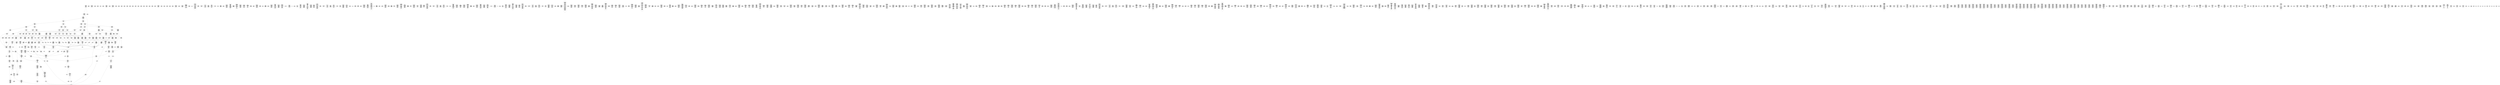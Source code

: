 /* Generated by GvGen v.1.0 (https://www.github.com/stricaud/gvgen) */

digraph G {
compound=true;
   node1 [label="[anywhere]"];
   node2 [label="# 0x0
PUSHX Data
PUSHX Data
MSTORE
CALLVALUE
ISZERO
PUSHX Data
JUMPI
"];
   node3 [label="# 0xc
PUSHX Data
REVERT
"];
   node4 [label="# 0x10
JUMPDEST
PUSHX LogicData
CALLDATASIZE
LT
PUSHX Data
JUMPI
"];
   node5 [label="# 0x1a
PUSHX Data
CALLDATALOAD
PUSHX BitData
SHR
PUSHX LogicData
GT
PUSHX Data
JUMPI
"];
   node6 [label="# 0x2b
PUSHX LogicData
GT
PUSHX Data
JUMPI
"];
   node7 [label="# 0x36
PUSHX LogicData
GT
PUSHX Data
JUMPI
"];
   node8 [label="# 0x41
PUSHX LogicData
GT
PUSHX Data
JUMPI
"];
   node9 [label="# 0x4c
PUSHX LogicData
EQ
PUSHX Data
JUMPI
"];
   node10 [label="# 0x57
PUSHX LogicData
EQ
PUSHX Data
JUMPI
"];
   node11 [label="# 0x62
PUSHX LogicData
EQ
PUSHX Data
JUMPI
"];
   node12 [label="# 0x6d
PUSHX Data
JUMP
"];
   node13 [label="# 0x71
JUMPDEST
PUSHX LogicData
EQ
PUSHX Data
JUMPI
"];
   node14 [label="# 0x7d
PUSHX LogicData
EQ
PUSHX Data
JUMPI
"];
   node15 [label="# 0x88
PUSHX Data
JUMP
"];
   node16 [label="# 0x8c
JUMPDEST
PUSHX LogicData
GT
PUSHX Data
JUMPI
"];
   node17 [label="# 0x98
PUSHX LogicData
EQ
PUSHX Data
JUMPI
"];
   node18 [label="# 0xa3
PUSHX LogicData
EQ
PUSHX Data
JUMPI
"];
   node19 [label="# 0xae
PUSHX LogicData
EQ
PUSHX Data
JUMPI
"];
   node20 [label="# 0xb9
PUSHX Data
JUMP
"];
   node21 [label="# 0xbd
JUMPDEST
PUSHX LogicData
EQ
PUSHX Data
JUMPI
"];
   node22 [label="# 0xc9
PUSHX LogicData
EQ
PUSHX Data
JUMPI
"];
   node23 [label="# 0xd4
PUSHX Data
JUMP
"];
   node24 [label="# 0xd8
JUMPDEST
PUSHX LogicData
GT
PUSHX Data
JUMPI
"];
   node25 [label="# 0xe4
PUSHX LogicData
GT
PUSHX Data
JUMPI
"];
   node26 [label="# 0xef
PUSHX LogicData
EQ
PUSHX Data
JUMPI
"];
   node27 [label="# 0xfa
PUSHX LogicData
EQ
PUSHX Data
JUMPI
"];
   node28 [label="# 0x105
PUSHX LogicData
EQ
PUSHX Data
JUMPI
"];
   node29 [label="# 0x110
PUSHX Data
JUMP
"];
   node30 [label="# 0x114
JUMPDEST
PUSHX LogicData
EQ
PUSHX Data
JUMPI
"];
   node31 [label="# 0x120
PUSHX LogicData
EQ
PUSHX Data
JUMPI
"];
   node32 [label="# 0x12b
PUSHX Data
JUMP
"];
   node33 [label="# 0x12f
JUMPDEST
PUSHX LogicData
EQ
PUSHX Data
JUMPI
"];
   node34 [label="# 0x13b
PUSHX LogicData
EQ
PUSHX Data
JUMPI
"];
   node35 [label="# 0x146
PUSHX LogicData
EQ
PUSHX Data
JUMPI
"];
   node36 [label="# 0x151
PUSHX LogicData
EQ
PUSHX Data
JUMPI
"];
   node37 [label="# 0x15c
PUSHX Data
JUMP
"];
   node38 [label="# 0x160
JUMPDEST
PUSHX LogicData
GT
PUSHX Data
JUMPI
"];
   node39 [label="# 0x16c
PUSHX LogicData
GT
PUSHX Data
JUMPI
"];
   node40 [label="# 0x177
PUSHX LogicData
GT
PUSHX Data
JUMPI
"];
   node41 [label="# 0x182
PUSHX LogicData
EQ
PUSHX Data
JUMPI
"];
   node42 [label="# 0x18d
PUSHX LogicData
EQ
PUSHX Data
JUMPI
"];
   node43 [label="# 0x198
PUSHX LogicData
EQ
PUSHX Data
JUMPI
"];
   node44 [label="# 0x1a3
PUSHX Data
JUMP
"];
   node45 [label="# 0x1a7
JUMPDEST
PUSHX LogicData
EQ
PUSHX Data
JUMPI
"];
   node46 [label="# 0x1b3
PUSHX LogicData
EQ
PUSHX Data
JUMPI
"];
   node47 [label="# 0x1be
PUSHX Data
JUMP
"];
   node48 [label="# 0x1c2
JUMPDEST
PUSHX LogicData
EQ
PUSHX Data
JUMPI
"];
   node49 [label="# 0x1ce
PUSHX LogicData
EQ
PUSHX Data
JUMPI
"];
   node50 [label="# 0x1d9
PUSHX LogicData
EQ
PUSHX Data
JUMPI
"];
   node51 [label="# 0x1e4
PUSHX LogicData
EQ
PUSHX Data
JUMPI
"];
   node52 [label="# 0x1ef
PUSHX Data
JUMP
"];
   node53 [label="# 0x1f3
JUMPDEST
PUSHX LogicData
GT
PUSHX Data
JUMPI
"];
   node54 [label="# 0x1ff
PUSHX LogicData
GT
PUSHX Data
JUMPI
"];
   node55 [label="# 0x20a
PUSHX LogicData
EQ
PUSHX Data
JUMPI
"];
   node56 [label="# 0x215
PUSHX LogicData
EQ
PUSHX Data
JUMPI
"];
   node57 [label="# 0x220
PUSHX LogicData
EQ
PUSHX Data
JUMPI
"];
   node58 [label="# 0x22b
PUSHX Data
JUMP
"];
   node59 [label="# 0x22f
JUMPDEST
PUSHX LogicData
EQ
PUSHX Data
JUMPI
"];
   node60 [label="# 0x23b
PUSHX LogicData
EQ
PUSHX Data
JUMPI
"];
   node61 [label="# 0x246
PUSHX Data
JUMP
"];
   node62 [label="# 0x24a
JUMPDEST
PUSHX LogicData
EQ
PUSHX Data
JUMPI
"];
   node63 [label="# 0x256
PUSHX LogicData
EQ
PUSHX Data
JUMPI
"];
   node64 [label="# 0x261
PUSHX LogicData
EQ
PUSHX Data
JUMPI
"];
   node65 [label="# 0x26c
PUSHX LogicData
EQ
PUSHX Data
JUMPI
"];
   node66 [label="# 0x277
JUMPDEST
PUSHX Data
REVERT
"];
   node67 [label="# 0x27c
JUMPDEST
PUSHX Data
PUSHX Data
CALLDATASIZE
PUSHX Data
PUSHX Data
JUMP
"];
   node68 [label="# 0x28a
JUMPDEST
PUSHX Data
JUMP
"];
   node69 [label="# 0x28f
JUMPDEST
PUSHX MemData
MLOAD
PUSHX Data
PUSHX Data
JUMP
"];
   node70 [label="# 0x29c
JUMPDEST
PUSHX MemData
MLOAD
SUB
RETURN
"];
   node71 [label="# 0x2a5
JUMPDEST
PUSHX Data
PUSHX Data
JUMP
"];
   node72 [label="# 0x2ad
JUMPDEST
PUSHX MemData
MLOAD
PUSHX Data
PUSHX Data
JUMP
"];
   node73 [label="# 0x2ba
JUMPDEST
PUSHX Data
PUSHX Data
CALLDATASIZE
PUSHX Data
PUSHX Data
JUMP
"];
   node74 [label="# 0x2c8
JUMPDEST
PUSHX Data
JUMP
"];
   node75 [label="# 0x2cd
JUMPDEST
PUSHX MemData
MLOAD
PUSHX Data
PUSHX Data
JUMP
"];
   node76 [label="# 0x2da
JUMPDEST
PUSHX Data
PUSHX Data
CALLDATASIZE
PUSHX Data
PUSHX Data
JUMP
"];
   node77 [label="# 0x2e8
JUMPDEST
PUSHX Data
JUMP
"];
   node78 [label="# 0x2ed
JUMPDEST
STOP
"];
   node79 [label="# 0x2ef
JUMPDEST
PUSHX Data
PUSHX Data
CALLDATASIZE
PUSHX Data
PUSHX Data
JUMP
"];
   node80 [label="# 0x2fd
JUMPDEST
PUSHX Data
JUMP
"];
   node81 [label="# 0x302
JUMPDEST
PUSHX MemData
MLOAD
PUSHX Data
PUSHX Data
JUMP
"];
   node82 [label="# 0x30f
JUMPDEST
PUSHX Data
PUSHX Data
CALLDATASIZE
PUSHX Data
PUSHX Data
JUMP
"];
   node83 [label="# 0x31d
JUMPDEST
PUSHX Data
JUMP
"];
   node84 [label="# 0x322
JUMPDEST
PUSHX MemData
MLOAD
PUSHX Data
PUSHX Data
JUMP
"];
   node85 [label="# 0x32f
JUMPDEST
PUSHX Data
PUSHX Data
JUMP
"];
   node86 [label="# 0x337
JUMPDEST
PUSHX MemData
MLOAD
PUSHX Data
PUSHX Data
JUMP
"];
   node87 [label="# 0x344
JUMPDEST
PUSHX Data
PUSHX Data
CALLDATASIZE
PUSHX Data
PUSHX Data
JUMP
"];
   node88 [label="# 0x352
JUMPDEST
PUSHX Data
JUMP
"];
   node89 [label="# 0x357
JUMPDEST
PUSHX Data
PUSHX Data
CALLDATASIZE
PUSHX Data
PUSHX Data
JUMP
"];
   node90 [label="# 0x365
JUMPDEST
PUSHX Data
JUMP
"];
   node91 [label="# 0x36a
JUMPDEST
PUSHX Data
PUSHX Data
CALLDATASIZE
PUSHX Data
PUSHX Data
JUMP
"];
   node92 [label="# 0x378
JUMPDEST
PUSHX Data
JUMP
"];
   node93 [label="# 0x37d
JUMPDEST
PUSHX Data
PUSHX Data
CALLDATASIZE
PUSHX Data
PUSHX Data
JUMP
"];
   node94 [label="# 0x38b
JUMPDEST
PUSHX Data
JUMP
"];
   node95 [label="# 0x390
JUMPDEST
PUSHX Data
PUSHX Data
JUMP
"];
   node96 [label="# 0x398
JUMPDEST
PUSHX Data
PUSHX Data
CALLDATASIZE
PUSHX Data
PUSHX Data
JUMP
"];
   node97 [label="# 0x3a6
JUMPDEST
PUSHX Data
JUMP
"];
   node98 [label="# 0x3ab
JUMPDEST
PUSHX Data
PUSHX Data
CALLDATASIZE
PUSHX Data
PUSHX Data
JUMP
"];
   node99 [label="# 0x3b9
JUMPDEST
PUSHX Data
JUMP
"];
   node100 [label="# 0x3be
JUMPDEST
PUSHX Data
PUSHX Data
JUMP
"];
   node101 [label="# 0x3c6
JUMPDEST
PUSHX Data
PUSHX Data
JUMP
"];
   node102 [label="# 0x3ce
JUMPDEST
PUSHX Data
PUSHX Data
CALLDATASIZE
PUSHX Data
PUSHX Data
JUMP
"];
   node103 [label="# 0x3dc
JUMPDEST
PUSHX Data
JUMP
"];
   node104 [label="# 0x3e1
JUMPDEST
PUSHX Data
PUSHX Data
CALLDATASIZE
PUSHX Data
PUSHX Data
JUMP
"];
   node105 [label="# 0x3ef
JUMPDEST
PUSHX Data
JUMP
"];
   node106 [label="# 0x3f4
JUMPDEST
PUSHX Data
PUSHX Data
JUMP
"];
   node107 [label="# 0x3fc
JUMPDEST
PUSHX Data
PUSHX Data
JUMP
"];
   node108 [label="# 0x404
JUMPDEST
PUSHX Data
PUSHX Data
CALLDATASIZE
PUSHX Data
PUSHX Data
JUMP
"];
   node109 [label="# 0x412
JUMPDEST
PUSHX Data
JUMP
"];
   node110 [label="# 0x417
JUMPDEST
PUSHX Data
PUSHX Data
JUMP
"];
   node111 [label="# 0x41f
JUMPDEST
PUSHX Data
PUSHX Data
CALLDATASIZE
PUSHX Data
PUSHX Data
JUMP
"];
   node112 [label="# 0x42d
JUMPDEST
PUSHX Data
JUMP
"];
   node113 [label="# 0x432
JUMPDEST
PUSHX Data
PUSHX Data
JUMP
"];
   node114 [label="# 0x43a
JUMPDEST
PUSHX Data
PUSHX Data
JUMP
"];
   node115 [label="# 0x442
JUMPDEST
PUSHX Data
PUSHX Data
CALLDATASIZE
PUSHX Data
PUSHX Data
JUMP
"];
   node116 [label="# 0x450
JUMPDEST
PUSHX Data
JUMP
"];
   node117 [label="# 0x455
JUMPDEST
PUSHX Data
PUSHX Data
CALLDATASIZE
PUSHX Data
PUSHX Data
JUMP
"];
   node118 [label="# 0x463
JUMPDEST
PUSHX Data
JUMP
"];
   node119 [label="# 0x468
JUMPDEST
PUSHX Data
PUSHX Data
CALLDATASIZE
PUSHX Data
PUSHX Data
JUMP
"];
   node120 [label="# 0x476
JUMPDEST
PUSHX Data
JUMP
"];
   node121 [label="# 0x47b
JUMPDEST
PUSHX Data
PUSHX Data
CALLDATASIZE
PUSHX Data
PUSHX Data
JUMP
"];
   node122 [label="# 0x489
JUMPDEST
PUSHX Data
JUMP
"];
   node123 [label="# 0x48e
JUMPDEST
PUSHX Data
PUSHX Data
JUMP
"];
   node124 [label="# 0x496
JUMPDEST
PUSHX Data
PUSHX Data
CALLDATASIZE
PUSHX Data
PUSHX Data
JUMP
"];
   node125 [label="# 0x4a4
JUMPDEST
PUSHX Data
JUMP
"];
   node126 [label="# 0x4a9
JUMPDEST
PUSHX MemData
MLOAD
PUSHX Data
PUSHX Data
JUMP
"];
   node127 [label="# 0x4b6
JUMPDEST
PUSHX Data
PUSHX Data
CALLDATASIZE
PUSHX Data
PUSHX Data
JUMP
"];
   node128 [label="# 0x4c4
JUMPDEST
PUSHX Data
JUMP
"];
   node129 [label="# 0x4c9
JUMPDEST
PUSHX Data
PUSHX Data
CALLDATASIZE
PUSHX Data
PUSHX Data
JUMP
"];
   node130 [label="# 0x4d7
JUMPDEST
PUSHX Data
JUMP
"];
   node131 [label="# 0x4dc
JUMPDEST
PUSHX Data
PUSHX Data
CALLDATASIZE
PUSHX Data
PUSHX Data
JUMP
"];
   node132 [label="# 0x4ea
JUMPDEST
PUSHX Data
JUMP
"];
   node133 [label="# 0x4ef
JUMPDEST
PUSHX Data
PUSHX Data
CALLDATASIZE
PUSHX Data
PUSHX Data
JUMP
"];
   node134 [label="# 0x4fd
JUMPDEST
PUSHX Data
JUMP
"];
   node135 [label="# 0x502
JUMPDEST
PUSHX Data
PUSHX Data
CALLDATASIZE
PUSHX Data
PUSHX Data
JUMP
"];
   node136 [label="# 0x510
JUMPDEST
PUSHX Data
JUMP
"];
   node137 [label="# 0x515
JUMPDEST
PUSHX MemData
MLOAD
PUSHX Data
PUSHX Data
JUMP
"];
   node138 [label="# 0x522
JUMPDEST
PUSHX Data
PUSHX Data
CALLDATASIZE
PUSHX Data
PUSHX Data
JUMP
"];
   node139 [label="# 0x530
JUMPDEST
PUSHX Data
JUMP
"];
   node140 [label="# 0x535
JUMPDEST
PUSHX MemData
MLOAD
PUSHX Data
PUSHX Data
JUMP
"];
   node141 [label="# 0x542
JUMPDEST
PUSHX Data
PUSHX ArithData
PUSHX BitData
PUSHX BitData
SHL
SUB
NOT
AND
PUSHX LogicData
EQ
PUSHX Data
JUMPI
"];
   node142 [label="# 0x577
PUSHX Data
PUSHX Data
JUMP
"];
   node143 [label="# 0x580
JUMPDEST
"];
   node144 [label="# 0x583
JUMPDEST
JUMP
"];
   node145 [label="# 0x588
JUMPDEST
PUSHX Data
PUSHX StorData
SLOAD
PUSHX Data
PUSHX Data
JUMP
"];
   node146 [label="# 0x597
JUMPDEST
PUSHX ArithData
ADD
PUSHX ArithData
DIV
MUL
PUSHX ArithData
ADD
PUSHX MemData
MLOAD
ADD
PUSHX Data
MSTORE
MSTORE
PUSHX ArithData
ADD
SLOAD
PUSHX Data
PUSHX Data
JUMP
"];
   node147 [label="# 0x5c3
JUMPDEST
ISZERO
PUSHX Data
JUMPI
"];
   node148 [label="# 0x5ca
PUSHX LogicData
LT
PUSHX Data
JUMPI
"];
   node149 [label="# 0x5d2
PUSHX ArithData
SLOAD
DIV
MUL
MSTORE
PUSHX ArithData
ADD
PUSHX Data
JUMP
"];
   node150 [label="# 0x5e5
JUMPDEST
ADD
PUSHX Data
MSTORE
PUSHX Data
PUSHX Data
SHA3
"];
   node151 [label="# 0x5f3
JUMPDEST
SLOAD
MSTORE
PUSHX ArithData
ADD
PUSHX ArithData
ADD
GT
PUSHX Data
JUMPI
"];
   node152 [label="# 0x607
SUB
PUSHX BitData
AND
ADD
"];
   node153 [label="# 0x610
JUMPDEST
JUMP
"];
   node154 [label="# 0x61a
JUMPDEST
PUSHX Data
PUSHX Data
PUSHX Data
JUMP
"];
   node155 [label="# 0x625
JUMPDEST
PUSHX Data
JUMPI
"];
   node156 [label="# 0x62a
PUSHX MemData
MLOAD
PUSHX BitData
PUSHX BitData
SHL
MSTORE
PUSHX ArithData
ADD
PUSHX Data
PUSHX Data
JUMP
"];
   node157 [label="# 0x641
JUMPDEST
PUSHX MemData
MLOAD
SUB
REVERT
"];
   node158 [label="# 0x64a
JUMPDEST
PUSHX Data
MSTORE
PUSHX Data
PUSHX Data
MSTORE
PUSHX Data
SHA3
SLOAD
PUSHX ArithData
PUSHX BitData
PUSHX BitData
SHL
SUB
AND
JUMP
"];
   node159 [label="# 0x666
JUMPDEST
PUSHX Data
PUSHX Data
PUSHX Data
JUMP
"];
   node160 [label="# 0x671
JUMPDEST
PUSHX ArithData
PUSHX BitData
PUSHX BitData
SHL
SUB
AND
PUSHX ArithData
PUSHX BitData
PUSHX BitData
SHL
SUB
AND
EQ
ISZERO
PUSHX Data
JUMPI
"];
   node161 [label="# 0x68e
PUSHX MemData
MLOAD
PUSHX BitData
PUSHX BitData
SHL
MSTORE
PUSHX ArithData
ADD
PUSHX Data
PUSHX Data
JUMP
"];
   node162 [label="# 0x6a5
JUMPDEST
PUSHX ArithData
PUSHX BitData
PUSHX BitData
SHL
SUB
AND
PUSHX Data
PUSHX Data
JUMP
"];
   node163 [label="# 0x6b7
JUMPDEST
PUSHX ArithData
PUSHX BitData
PUSHX BitData
SHL
SUB
AND
EQ
PUSHX Data
JUMPI
"];
   node164 [label="# 0x6c7
PUSHX Data
PUSHX Data
PUSHX Data
JUMP
"];
   node165 [label="# 0x6d3
JUMPDEST
PUSHX Data
JUMPI
"];
   node166 [label="# 0x6d8
PUSHX MemData
MLOAD
PUSHX BitData
PUSHX BitData
SHL
MSTORE
PUSHX ArithData
ADD
PUSHX Data
PUSHX Data
JUMP
"];
   node167 [label="# 0x6ef
JUMPDEST
PUSHX Data
PUSHX Data
JUMP
"];
   node168 [label="# 0x6f9
JUMPDEST
JUMP
"];
   node169 [label="# 0x6fe
JUMPDEST
PUSHX Data
PUSHX Data
PUSHX Data
JUMP
"];
   node170 [label="# 0x70a
JUMPDEST
PUSHX Data
JUMPI
"];
   node171 [label="# 0x70f
PUSHX MemData
MLOAD
PUSHX BitData
PUSHX BitData
SHL
MSTORE
PUSHX ArithData
ADD
PUSHX Data
PUSHX Data
JUMP
"];
   node172 [label="# 0x726
JUMPDEST
PUSHX Data
MSTORE
PUSHX Data
PUSHX Data
MSTORE
PUSHX Data
SHA3
PUSHX ArithData
ADD
SLOAD
PUSHX LogicData
GT
ISZERO
PUSHX Data
JUMPI
"];
   node173 [label="# 0x74b
PUSHX BitData
PUSHX BitData
SHL
PUSHX Data
MSTORE
PUSHX Data
PUSHX Data
MSTORE
PUSHX Data
PUSHX Data
REVERT
"];
   node174 [label="# 0x760
JUMPDEST
PUSHX MemData
MLOAD
MSTORE
PUSHX ArithData
MUL
PUSHX ArithData
ADD
ADD
PUSHX Data
MSTORE
ISZERO
PUSHX Data
JUMPI
"];
   node175 [label="# 0x77a
PUSHX ArithData
ADD
"];
   node176 [label="# 0x77e
JUMPDEST
PUSHX Data
MSTORE
PUSHX ArithData
ADD
PUSHX ArithData
SUB
PUSHX Data
JUMPI
"];
   node177 [label="# 0x791
"];
   node178 [label="# 0x793
JUMPDEST
PUSHX Data
"];
   node179 [label="# 0x799
JUMPDEST
LT
ISZERO
PUSHX Data
JUMPI
"];
   node180 [label="# 0x7a2
PUSHX Data
MSTORE
PUSHX Data
PUSHX Data
MSTORE
PUSHX Data
SHA3
PUSHX ArithData
ADD
SLOAD
PUSHX Data
LT
PUSHX Data
JUMPI
"];
   node181 [label="# 0x7c1
PUSHX BitData
PUSHX BitData
SHL
PUSHX Data
MSTORE
PUSHX Data
PUSHX Data
MSTORE
PUSHX Data
PUSHX Data
REVERT
"];
   node182 [label="# 0x7d6
JUMPDEST
PUSHX Data
MSTORE
PUSHX Data
PUSHX Data
SHA3
PUSHX Data
DIV
ADD
MOD
SLOAD
PUSHX ArithData
EXP
DIV
PUSHX BitData
AND
PUSHX BitData
AND
SLOAD
LT
PUSHX Data
JUMPI
"];
   node183 [label="# 0x802
PUSHX BitData
PUSHX BitData
SHL
PUSHX Data
MSTORE
PUSHX Data
PUSHX Data
MSTORE
PUSHX Data
PUSHX Data
REVERT
"];
   node184 [label="# 0x817
JUMPDEST
PUSHX Data
MSTORE
PUSHX Data
PUSHX Data
SHA3
ADD
SLOAD
PUSHX Data
PUSHX Data
JUMP
"];
   node185 [label="# 0x82c
JUMPDEST
PUSHX ArithData
ADD
PUSHX ArithData
DIV
MUL
PUSHX ArithData
ADD
PUSHX MemData
MLOAD
ADD
PUSHX Data
MSTORE
MSTORE
PUSHX ArithData
ADD
SLOAD
PUSHX Data
PUSHX Data
JUMP
"];
   node186 [label="# 0x858
JUMPDEST
ISZERO
PUSHX Data
JUMPI
"];
   node187 [label="# 0x85f
PUSHX LogicData
LT
PUSHX Data
JUMPI
"];
   node188 [label="# 0x867
PUSHX ArithData
SLOAD
DIV
MUL
MSTORE
PUSHX ArithData
ADD
PUSHX Data
JUMP
"];
   node189 [label="# 0x87a
JUMPDEST
ADD
PUSHX Data
MSTORE
PUSHX Data
PUSHX Data
SHA3
"];
   node190 [label="# 0x888
JUMPDEST
SLOAD
MSTORE
PUSHX ArithData
ADD
PUSHX ArithData
ADD
GT
PUSHX Data
JUMPI
"];
   node191 [label="# 0x89c
SUB
PUSHX BitData
AND
ADD
"];
   node192 [label="# 0x8a5
JUMPDEST
MLOAD
LT
PUSHX Data
JUMPI
"];
   node193 [label="# 0x8b8
PUSHX BitData
PUSHX BitData
SHL
PUSHX Data
MSTORE
PUSHX Data
PUSHX Data
MSTORE
PUSHX Data
PUSHX Data
REVERT
"];
   node194 [label="# 0x8cd
JUMPDEST
PUSHX ArithData
MUL
PUSHX ArithData
ADD
ADD
MSTORE
PUSHX Data
PUSHX Data
JUMP
"];
   node195 [label="# 0x8e4
JUMPDEST
PUSHX Data
JUMP
"];
   node196 [label="# 0x8ec
JUMPDEST
"];
   node197 [label="# 0x8f1
JUMPDEST
JUMP
"];
   node198 [label="# 0x8f7
JUMPDEST
PUSHX Data
PUSHX Data
JUMP
"];
   node199 [label="# 0x8ff
JUMPDEST
PUSHX Data
PUSHX Data
JUMP
"];
   node200 [label="# 0x909
JUMPDEST
PUSHX Data
JUMPI
"];
   node201 [label="# 0x90e
PUSHX MemData
MLOAD
PUSHX BitData
PUSHX BitData
SHL
MSTORE
PUSHX ArithData
ADD
PUSHX Data
PUSHX Data
JUMP
"];
   node202 [label="# 0x925
JUMPDEST
PUSHX Data
MSTORE
PUSHX Data
PUSHX Data
MSTORE
PUSHX MemData
SHA3
MLOAD
PUSHX ArithData
ADD
MSTORE
PUSHX Data
"];
   node203 [label="# 0x948
JUMPDEST
SLOAD
PUSHX ArithData
EXP
DIV
PUSHX BitData
AND
PUSHX BitData
AND
MSTORE
PUSHX ArithData
ADD
PUSHX ArithData
ADD
PUSHX Data
PUSHX ArithData
ADD
DIV
ADD
PUSHX ArithData
SUB
MUL
GT
PUSHX Data
JUMPI
"];
   node204 [label="# 0x981
JUMP
"];
   node205 [label="# 0x98e
JUMPDEST
PUSHX StorData
SLOAD
JUMP
"];
   node206 [label="# 0x994
JUMPDEST
PUSHX Data
PUSHX Data
PUSHX Data
JUMP
"];
   node207 [label="# 0x99f
JUMPDEST
PUSHX Data
JUMP
"];
   node208 [label="# 0x9a5
JUMPDEST
PUSHX Data
JUMPI
"];
   node209 [label="# 0x9aa
PUSHX MemData
MLOAD
PUSHX BitData
PUSHX BitData
SHL
MSTORE
PUSHX ArithData
ADD
PUSHX Data
PUSHX Data
JUMP
"];
   node210 [label="# 0x9c1
JUMPDEST
PUSHX Data
PUSHX Data
JUMP
"];
   node211 [label="# 0x9cc
JUMPDEST
PUSHX Data
PUSHX Data
PUSHX Data
JUMP
"];
   node212 [label="# 0x9d7
JUMPDEST
LT
PUSHX Data
JUMPI
"];
   node213 [label="# 0x9de
PUSHX MemData
MLOAD
PUSHX BitData
PUSHX BitData
SHL
MSTORE
PUSHX ArithData
ADD
PUSHX Data
PUSHX Data
JUMP
"];
   node214 [label="# 0x9f5
JUMPDEST
PUSHX ArithData
PUSHX BitData
PUSHX BitData
SHL
SUB
AND
PUSHX Data
MSTORE
PUSHX Data
PUSHX Data
MSTORE
PUSHX Data
SHA3
MSTORE
MSTORE
SHA3
SLOAD
JUMP
"];
   node215 [label="# 0xa1e
JUMPDEST
PUSHX Data
PUSHX MemData
MLOAD
PUSHX ArithData
ADD
PUSHX Data
MSTORE
PUSHX Data
MSTORE
PUSHX Data
JUMP
"];
   node216 [label="# 0xa39
JUMPDEST
PUSHX Data
PUSHX Data
PUSHX Data
JUMP
"];
   node217 [label="# 0xa43
JUMPDEST
LT
PUSHX Data
JUMPI
"];
   node218 [label="# 0xa4a
PUSHX MemData
MLOAD
PUSHX BitData
PUSHX BitData
SHL
MSTORE
PUSHX ArithData
ADD
PUSHX Data
PUSHX Data
JUMP
"];
   node219 [label="# 0xa61
JUMPDEST
PUSHX StorData
SLOAD
LT
PUSHX Data
JUMPI
"];
   node220 [label="# 0xa6d
PUSHX BitData
PUSHX BitData
SHL
PUSHX Data
MSTORE
PUSHX Data
PUSHX Data
MSTORE
PUSHX Data
PUSHX Data
REVERT
"];
   node221 [label="# 0xa82
JUMPDEST
PUSHX Data
MSTORE
PUSHX Data
PUSHX Data
SHA3
ADD
SLOAD
JUMP
"];
   node222 [label="# 0xa94
JUMPDEST
PUSHX StorData
SLOAD
PUSHX Data
PUSHX Data
JUMP
"];
   node223 [label="# 0xaa1
JUMPDEST
PUSHX ArithData
ADD
PUSHX ArithData
DIV
MUL
PUSHX ArithData
ADD
PUSHX MemData
MLOAD
ADD
PUSHX Data
MSTORE
MSTORE
PUSHX ArithData
ADD
SLOAD
PUSHX Data
PUSHX Data
JUMP
"];
   node224 [label="# 0xacd
JUMPDEST
ISZERO
PUSHX Data
JUMPI
"];
   node225 [label="# 0xad4
PUSHX LogicData
LT
PUSHX Data
JUMPI
"];
   node226 [label="# 0xadc
PUSHX ArithData
SLOAD
DIV
MUL
MSTORE
PUSHX ArithData
ADD
PUSHX Data
JUMP
"];
   node227 [label="# 0xaef
JUMPDEST
ADD
PUSHX Data
MSTORE
PUSHX Data
PUSHX Data
SHA3
"];
   node228 [label="# 0xafd
JUMPDEST
SLOAD
MSTORE
PUSHX ArithData
ADD
PUSHX ArithData
ADD
GT
PUSHX Data
JUMPI
"];
   node229 [label="# 0xb11
SUB
PUSHX BitData
AND
ADD
"];
   node230 [label="# 0xb1a
JUMPDEST
JUMP
"];
   node231 [label="# 0xb22
JUMPDEST
PUSHX Data
MSTORE
PUSHX Data
PUSHX Data
MSTORE
PUSHX Data
SHA3
SLOAD
PUSHX ArithData
PUSHX BitData
PUSHX BitData
SHL
SUB
AND
PUSHX Data
JUMPI
"];
   node232 [label="# 0xb40
PUSHX MemData
MLOAD
PUSHX BitData
PUSHX BitData
SHL
MSTORE
PUSHX ArithData
ADD
PUSHX Data
PUSHX Data
JUMP
"];
   node233 [label="# 0xb57
JUMPDEST
PUSHX Data
PUSHX ArithData
PUSHX BitData
PUSHX BitData
SHL
SUB
AND
PUSHX Data
JUMPI
"];
   node234 [label="# 0xb68
PUSHX MemData
MLOAD
PUSHX BitData
PUSHX BitData
SHL
MSTORE
PUSHX ArithData
ADD
PUSHX Data
PUSHX Data
JUMP
"];
   node235 [label="# 0xb7f
JUMPDEST
PUSHX ArithData
PUSHX BitData
PUSHX BitData
SHL
SUB
AND
PUSHX Data
MSTORE
PUSHX Data
PUSHX Data
MSTORE
PUSHX Data
SHA3
SLOAD
JUMP
"];
   node236 [label="# 0xb9b
JUMPDEST
PUSHX Data
PUSHX Data
JUMP
"];
   node237 [label="# 0xba3
JUMPDEST
PUSHX ArithData
PUSHX BitData
PUSHX BitData
SHL
SUB
AND
PUSHX Data
PUSHX Data
JUMP
"];
   node238 [label="# 0xbb4
JUMPDEST
PUSHX ArithData
PUSHX BitData
PUSHX BitData
SHL
SUB
AND
EQ
PUSHX Data
JUMPI
"];
   node239 [label="# 0xbc3
PUSHX MemData
MLOAD
PUSHX BitData
PUSHX BitData
SHL
MSTORE
PUSHX ArithData
ADD
PUSHX Data
PUSHX Data
JUMP
"];
   node240 [label="# 0xbda
JUMPDEST
PUSHX Data
PUSHX Data
PUSHX Data
JUMP
"];
   node241 [label="# 0xbe4
JUMPDEST
JUMP
"];
   node242 [label="# 0xbe6
JUMPDEST
PUSHX StorData
SLOAD
JUMP
"];
   node243 [label="# 0xbec
JUMPDEST
PUSHX Data
PUSHX Data
PUSHX Data
JUMP
"];
   node244 [label="# 0xbf8
JUMPDEST
PUSHX Data
JUMPI
"];
   node245 [label="# 0xbfd
PUSHX MemData
MLOAD
PUSHX BitData
PUSHX BitData
SHL
MSTORE
PUSHX ArithData
ADD
PUSHX Data
PUSHX Data
JUMP
"];
   node246 [label="# 0xc14
JUMPDEST
PUSHX Data
MSTORE
PUSHX Data
PUSHX Data
MSTORE
PUSHX Data
SHA3
PUSHX ArithData
ADD
SLOAD
PUSHX LogicData
GT
ISZERO
PUSHX Data
JUMPI
"];
   node247 [label="# 0xc39
PUSHX BitData
PUSHX BitData
SHL
PUSHX Data
MSTORE
PUSHX Data
PUSHX Data
MSTORE
PUSHX Data
PUSHX Data
REVERT
"];
   node248 [label="# 0xc4e
JUMPDEST
PUSHX MemData
MLOAD
MSTORE
PUSHX ArithData
MUL
PUSHX ArithData
ADD
ADD
PUSHX Data
MSTORE
ISZERO
PUSHX Data
JUMPI
"];
   node249 [label="# 0xc68
PUSHX ArithData
ADD
"];
   node250 [label="# 0xc6c
JUMPDEST
PUSHX Data
MSTORE
PUSHX ArithData
ADD
PUSHX ArithData
SUB
PUSHX Data
JUMPI
"];
   node251 [label="# 0xc7f
"];
   node252 [label="# 0xc81
JUMPDEST
PUSHX Data
"];
   node253 [label="# 0xc87
JUMPDEST
LT
ISZERO
PUSHX Data
JUMPI
"];
   node254 [label="# 0xc90
PUSHX Data
MSTORE
PUSHX Data
PUSHX Data
MSTORE
PUSHX Data
SHA3
PUSHX ArithData
ADD
SLOAD
PUSHX Data
LT
PUSHX Data
JUMPI
"];
   node255 [label="# 0xcaf
PUSHX BitData
PUSHX BitData
SHL
PUSHX Data
MSTORE
PUSHX Data
PUSHX Data
MSTORE
PUSHX Data
PUSHX Data
REVERT
"];
   node256 [label="# 0xcc4
JUMPDEST
PUSHX Data
MSTORE
PUSHX Data
PUSHX Data
SHA3
PUSHX Data
DIV
ADD
MOD
SLOAD
PUSHX ArithData
EXP
DIV
PUSHX BitData
AND
PUSHX BitData
AND
SLOAD
LT
PUSHX Data
JUMPI
"];
   node257 [label="# 0xcf0
PUSHX BitData
PUSHX BitData
SHL
PUSHX Data
MSTORE
PUSHX Data
PUSHX Data
MSTORE
PUSHX Data
PUSHX Data
REVERT
"];
   node258 [label="# 0xd05
JUMPDEST
PUSHX Data
MSTORE
PUSHX Data
PUSHX Data
SHA3
ADD
SLOAD
PUSHX Data
PUSHX Data
JUMP
"];
   node259 [label="# 0xd1a
JUMPDEST
PUSHX ArithData
ADD
PUSHX ArithData
DIV
MUL
PUSHX ArithData
ADD
PUSHX MemData
MLOAD
ADD
PUSHX Data
MSTORE
MSTORE
PUSHX ArithData
ADD
SLOAD
PUSHX Data
PUSHX Data
JUMP
"];
   node260 [label="# 0xd46
JUMPDEST
ISZERO
PUSHX Data
JUMPI
"];
   node261 [label="# 0xd4d
PUSHX LogicData
LT
PUSHX Data
JUMPI
"];
   node262 [label="# 0xd55
PUSHX ArithData
SLOAD
DIV
MUL
MSTORE
PUSHX ArithData
ADD
PUSHX Data
JUMP
"];
   node263 [label="# 0xd68
JUMPDEST
ADD
PUSHX Data
MSTORE
PUSHX Data
PUSHX Data
SHA3
"];
   node264 [label="# 0xd76
JUMPDEST
SLOAD
MSTORE
PUSHX ArithData
ADD
PUSHX ArithData
ADD
GT
PUSHX Data
JUMPI
"];
   node265 [label="# 0xd8a
SUB
PUSHX BitData
AND
ADD
"];
   node266 [label="# 0xd93
JUMPDEST
MLOAD
LT
PUSHX Data
JUMPI
"];
   node267 [label="# 0xda6
PUSHX BitData
PUSHX BitData
SHL
PUSHX Data
MSTORE
PUSHX Data
PUSHX Data
MSTORE
PUSHX Data
PUSHX Data
REVERT
"];
   node268 [label="# 0xdbb
JUMPDEST
PUSHX ArithData
MUL
PUSHX ArithData
ADD
ADD
MSTORE
PUSHX Data
PUSHX Data
JUMP
"];
   node269 [label="# 0xdd2
JUMPDEST
PUSHX Data
JUMP
"];
   node270 [label="# 0xdda
JUMPDEST
PUSHX Data
PUSHX Data
PUSHX Data
JUMP
"];
   node271 [label="# 0xde5
JUMPDEST
PUSHX MemData
MLOAD
PUSHX ArithData
ADD
PUSHX Data
PUSHX Data
JUMP
"];
   node272 [label="# 0xdf5
JUMPDEST
PUSHX MemData
MLOAD
PUSHX ArithData
SUB
SUB
MSTORE
PUSHX Data
MSTORE
MLOAD
PUSHX ArithData
ADD
SHA3
PUSHX ArithData
ADD
PUSHX ArithData
DIV
MUL
PUSHX ArithData
ADD
PUSHX MemData
MLOAD
ADD
PUSHX Data
MSTORE
MSTORE
PUSHX ArithData
ADD
CALLDATACOPY
PUSHX Data
ADD
MSTORE
PUSHX Data
JUMP
"];
   node273 [label="# 0xe47
JUMPDEST
PUSHX Data
JUMPI
"];
   node274 [label="# 0xe4c
PUSHX MemData
MLOAD
PUSHX BitData
PUSHX BitData
SHL
MSTORE
PUSHX ArithData
ADD
PUSHX Data
PUSHX Data
JUMP
"];
   node275 [label="# 0xe63
JUMPDEST
PUSHX StorData
SLOAD
PUSHX BitData
AND
ISZERO
PUSHX Data
JUMPI
"];
   node276 [label="# 0xe6f
PUSHX MemData
MLOAD
PUSHX BitData
PUSHX BitData
SHL
MSTORE
PUSHX ArithData
ADD
PUSHX Data
PUSHX Data
JUMP
"];
   node277 [label="# 0xe86
JUMPDEST
PUSHX StorData
SLOAD
PUSHX StorData
SLOAD
LT
PUSHX Data
JUMPI
"];
   node278 [label="# 0xe92
PUSHX MemData
MLOAD
PUSHX BitData
PUSHX BitData
SHL
MSTORE
PUSHX ArithData
ADD
PUSHX Data
PUSHX Data
JUMP
"];
   node279 [label="# 0xea9
JUMPDEST
PUSHX Data
PUSHX Data
PUSHX Data
PUSHX Data
JUMP
"];
   node280 [label="# 0xeb5
JUMPDEST
PUSHX ArithData
PUSHX BitData
PUSHX BitData
SHL
SUB
AND
MSTORE
PUSHX ArithData
ADD
MSTORE
PUSHX ArithData
ADD
PUSHX Data
SHA3
SLOAD
PUSHX BitData
AND
ISZERO
PUSHX Data
JUMPI
"];
   node281 [label="# 0xed8
PUSHX MemData
MLOAD
PUSHX BitData
PUSHX BitData
SHL
MSTORE
PUSHX ArithData
ADD
PUSHX Data
PUSHX Data
JUMP
"];
   node282 [label="# 0xeef
JUMPDEST
PUSHX StorData
SLOAD
PUSHX Data
PUSHX Data
PUSHX Data
JUMP
"];
   node283 [label="# 0xeff
JUMPDEST
SSTORE
PUSHX Data
PUSHX Data
PUSHX Data
PUSHX Data
PUSHX Data
JUMP
"];
   node284 [label="# 0xf12
JUMPDEST
PUSHX ArithData
PUSHX BitData
PUSHX BitData
SHL
SUB
AND
MSTORE
PUSHX ArithData
ADD
MSTORE
PUSHX ArithData
ADD
PUSHX Data
SHA3
SLOAD
PUSHX BitData
NOT
AND
ISZERO
ISZERO
OR
SSTORE
JUMP
"];
   node285 [label="# 0xf3e
JUMPDEST
PUSHX StorData
SLOAD
JUMP
"];
   node286 [label="# 0xf44
JUMPDEST
PUSHX StorData
SLOAD
PUSHX ArithData
PUSHX BitData
PUSHX BitData
SHL
SUB
AND
JUMP
"];
   node287 [label="# 0xf53
JUMPDEST
PUSHX Data
PUSHX Data
JUMP
"];
   node288 [label="# 0xf5b
JUMPDEST
PUSHX ArithData
PUSHX BitData
PUSHX BitData
SHL
SUB
AND
PUSHX Data
PUSHX Data
JUMP
"];
   node289 [label="# 0xf6c
JUMPDEST
PUSHX ArithData
PUSHX BitData
PUSHX BitData
SHL
SUB
AND
EQ
PUSHX Data
JUMPI
"];
   node290 [label="# 0xf7b
PUSHX MemData
MLOAD
PUSHX BitData
PUSHX BitData
SHL
MSTORE
PUSHX ArithData
ADD
PUSHX Data
PUSHX Data
JUMP
"];
   node291 [label="# 0xf92
JUMPDEST
MLOAD
PUSHX Data
PUSHX Data
PUSHX ArithData
ADD
PUSHX Data
JUMP
"];
   node292 [label="# 0xfa5
JUMPDEST
JUMP
"];
   node293 [label="# 0xfa9
JUMPDEST
PUSHX Data
PUSHX StorData
SLOAD
PUSHX Data
PUSHX Data
JUMP
"];
   node294 [label="# 0xfb8
JUMPDEST
PUSHX Data
PUSHX Data
JUMP
"];
   node295 [label="# 0xfc0
JUMPDEST
PUSHX ArithData
PUSHX BitData
PUSHX BitData
SHL
SUB
AND
PUSHX ArithData
PUSHX BitData
PUSHX BitData
SHL
SUB
AND
EQ
ISZERO
PUSHX Data
JUMPI
"];
   node296 [label="# 0xfda
PUSHX MemData
MLOAD
PUSHX BitData
PUSHX BitData
SHL
MSTORE
PUSHX ArithData
ADD
PUSHX Data
PUSHX Data
JUMP
"];
   node297 [label="# 0xff1
JUMPDEST
PUSHX Data
PUSHX Data
PUSHX Data
PUSHX Data
JUMP
"];
   node298 [label="# 0xffe
JUMPDEST
PUSHX ArithData
PUSHX BitData
PUSHX BitData
SHL
SUB
AND
MSTORE
PUSHX ArithData
ADD
MSTORE
PUSHX ArithData
ADD
PUSHX Data
SHA3
AND
MSTORE
MSTORE
SHA3
SLOAD
PUSHX BitData
NOT
AND
ISZERO
ISZERO
OR
SSTORE
PUSHX Data
PUSHX Data
JUMP
"];
   node299 [label="# 0x1042
JUMPDEST
PUSHX ArithData
PUSHX BitData
PUSHX BitData
SHL
SUB
AND
PUSHX Data
PUSHX MemData
MLOAD
PUSHX Data
PUSHX Data
JUMP
"];
   node300 [label="# 0x107a
JUMPDEST
PUSHX MemData
MLOAD
SUB
LOGX
JUMP
"];
   node301 [label="# 0x1086
JUMPDEST
PUSHX StorData
SLOAD
JUMP
"];
   node302 [label="# 0x108c
JUMPDEST
PUSHX StorData
SLOAD
JUMP
"];
   node303 [label="# 0x1092
JUMPDEST
PUSHX Data
PUSHX Data
PUSHX Data
JUMP
"];
   node304 [label="# 0x109d
JUMPDEST
PUSHX Data
JUMP
"];
   node305 [label="# 0x10a3
JUMPDEST
PUSHX Data
JUMPI
"];
   node306 [label="# 0x10a8
PUSHX MemData
MLOAD
PUSHX BitData
PUSHX BitData
SHL
MSTORE
PUSHX ArithData
ADD
PUSHX Data
PUSHX Data
JUMP
"];
   node307 [label="# 0x10bf
JUMPDEST
PUSHX Data
PUSHX Data
JUMP
"];
   node308 [label="# 0x10cb
JUMPDEST
JUMP
"];
   node309 [label="# 0x10d1
JUMPDEST
PUSHX Data
PUSHX Data
MSTORE
PUSHX Data
MSTORE
PUSHX Data
SHA3
SLOAD
PUSHX Data
PUSHX Data
JUMP
"];
   node310 [label="# 0x10ea
JUMPDEST
PUSHX Data
PUSHX Data
PUSHX Data
JUMP
"];
   node311 [label="# 0x10f5
JUMPDEST
PUSHX Data
JUMPI
"];
   node312 [label="# 0x10fa
PUSHX MemData
MLOAD
PUSHX BitData
PUSHX BitData
SHL
MSTORE
PUSHX ArithData
ADD
PUSHX Data
PUSHX Data
JUMP
"];
   node313 [label="# 0x1111
JUMPDEST
PUSHX Data
PUSHX Data
PUSHX ArithData
MSTORE
PUSHX ArithData
ADD
MSTORE
PUSHX ArithData
ADD
PUSHX Data
SHA3
PUSHX MemData
MLOAD
PUSHX ArithData
ADD
PUSHX Data
PUSHX Data
JUMP
"];
   node314 [label="# 0x1137
JUMPDEST
PUSHX MemData
MLOAD
PUSHX ArithData
SUB
SUB
MSTORE
PUSHX Data
MSTORE
JUMP
"];
   node315 [label="# 0x114d
JUMPDEST
PUSHX Data
PUSHX Data
JUMP
"];
   node316 [label="# 0x1157
JUMPDEST
PUSHX Data
JUMPI
"];
   node317 [label="# 0x115c
PUSHX MemData
MLOAD
PUSHX BitData
PUSHX BitData
SHL
MSTORE
PUSHX ArithData
ADD
PUSHX Data
PUSHX Data
JUMP
"];
   node318 [label="# 0x1173
JUMPDEST
PUSHX Data
PUSHX Data
JUMP
"];
   node319 [label="# 0x117c
JUMPDEST
PUSHX ArithData
PUSHX BitData
PUSHX BitData
SHL
SUB
AND
PUSHX Data
PUSHX Data
JUMP
"];
   node320 [label="# 0x118d
JUMPDEST
PUSHX ArithData
PUSHX BitData
PUSHX BitData
SHL
SUB
AND
EQ
PUSHX Data
JUMPI
"];
   node321 [label="# 0x119c
PUSHX MemData
MLOAD
PUSHX BitData
PUSHX BitData
SHL
MSTORE
PUSHX ArithData
ADD
PUSHX Data
PUSHX Data
JUMP
"];
   node322 [label="# 0x11b3
JUMPDEST
PUSHX Data
PUSHX MemData
MLOAD
PUSHX Data
PUSHX Data
JUMP
"];
   node323 [label="# 0x11c5
JUMPDEST
MSTORE
PUSHX ArithData
ADD
PUSHX MemData
MLOAD
SUB
SHA3
SLOAD
PUSHX LogicData
EQ
PUSHX Data
JUMPI
"];
   node324 [label="# 0x11dc
PUSHX MemData
MLOAD
PUSHX BitData
PUSHX BitData
SHL
MSTORE
PUSHX ArithData
ADD
PUSHX Data
PUSHX Data
JUMP
"];
   node325 [label="# 0x11f3
JUMPDEST
PUSHX Data
MSTORE
PUSHX Data
PUSHX Data
MSTORE
PUSHX Data
SHA3
PUSHX Data
PUSHX Data
JUMP
"];
   node326 [label="# 0x120c
JUMPDEST
PUSHX Data
PUSHX MemData
MLOAD
PUSHX Data
PUSHX Data
JUMP
"];
   node327 [label="# 0x1220
JUMPDEST
MSTORE
PUSHX MemData
MLOAD
SUB
PUSHX ArithData
ADD
SHA3
SSTORE
JUMP
"];
   node328 [label="# 0x1236
JUMPDEST
PUSHX StorData
SLOAD
PUSHX BitData
AND
JUMP
"];
   node329 [label="# 0x123f
JUMPDEST
PUSHX Data
PUSHX Data
PUSHX Data
JUMP
"];
   node330 [label="# 0x124b
JUMPDEST
PUSHX Data
JUMPI
"];
   node331 [label="# 0x1250
PUSHX MemData
MLOAD
PUSHX BitData
PUSHX BitData
SHL
MSTORE
PUSHX ArithData
ADD
PUSHX Data
PUSHX Data
JUMP
"];
   node332 [label="# 0x1267
JUMPDEST
PUSHX Data
PUSHX Data
JUMP
"];
   node333 [label="# 0x1270
JUMPDEST
PUSHX ArithData
PUSHX BitData
PUSHX BitData
SHL
SUB
AND
PUSHX Data
PUSHX Data
JUMP
"];
   node334 [label="# 0x1281
JUMPDEST
PUSHX ArithData
PUSHX BitData
PUSHX BitData
SHL
SUB
AND
EQ
PUSHX Data
JUMPI
"];
   node335 [label="# 0x1290
PUSHX MemData
MLOAD
PUSHX BitData
PUSHX BitData
SHL
MSTORE
PUSHX ArithData
ADD
PUSHX Data
PUSHX Data
JUMP
"];
   node336 [label="# 0x12a7
JUMPDEST
PUSHX Data
MSTORE
PUSHX Data
PUSHX Data
MSTORE
PUSHX Data
SHA3
SLOAD
PUSHX ArithData
SIGNEXTEND
JUMP
"];
   node337 [label="# 0x12be
JUMPDEST
PUSHX ArithData
PUSHX BitData
PUSHX BitData
SHL
SUB
AND
PUSHX Data
MSTORE
PUSHX Data
PUSHX Data
MSTORE
PUSHX Data
SHA3
AND
MSTORE
MSTORE
SHA3
SLOAD
PUSHX BitData
AND
JUMP
"];
   node338 [label="# 0x12ec
JUMPDEST
PUSHX LogicData
PUSHX StorData
SLOAD
EQ
ISZERO
PUSHX Data
JUMPI
"];
   node339 [label="# 0x12f8
PUSHX MemData
MLOAD
PUSHX BitData
PUSHX BitData
SHL
MSTORE
PUSHX ArithData
ADD
PUSHX Data
PUSHX Data
JUMP
"];
   node340 [label="# 0x130f
JUMPDEST
PUSHX Data
PUSHX Data
SSTORE
PUSHX MemData
MLOAD
PUSHX Data
PUSHX Data
PUSHX ArithData
ADD
PUSHX Data
JUMP
"];
   node341 [label="# 0x1329
JUMPDEST
PUSHX Data
JUMPI
"];
   node342 [label="# 0x132e
PUSHX MemData
MLOAD
PUSHX BitData
PUSHX BitData
SHL
MSTORE
PUSHX ArithData
ADD
PUSHX Data
PUSHX Data
JUMP
"];
   node343 [label="# 0x1345
JUMPDEST
CALLDATALOAD
ISZERO
ISZERO
PUSHX Data
JUMPI
"];
   node344 [label="# 0x1350
PUSHX StorData
SLOAD
CALLDATALOAD
GT
ISZERO
"];
   node345 [label="# 0x1358
JUMPDEST
PUSHX Data
JUMPI
"];
   node346 [label="# 0x135d
PUSHX MemData
MLOAD
PUSHX BitData
PUSHX BitData
SHL
MSTORE
PUSHX ArithData
ADD
PUSHX Data
PUSHX Data
JUMP
"];
   node347 [label="# 0x1374
JUMPDEST
PUSHX StorData
SLOAD
PUSHX BitData
AND
PUSHX Data
JUMPI
"];
   node348 [label="# 0x137f
PUSHX MemData
MLOAD
PUSHX BitData
PUSHX BitData
SHL
MSTORE
PUSHX ArithData
ADD
PUSHX Data
PUSHX Data
JUMP
"];
   node349 [label="# 0x1396
JUMPDEST
PUSHX StorData
SLOAD
PUSHX StorData
SLOAD
LT
PUSHX Data
JUMPI
"];
   node350 [label="# 0x13a2
PUSHX MemData
MLOAD
PUSHX BitData
PUSHX BitData
SHL
MSTORE
PUSHX ArithData
ADD
PUSHX Data
PUSHX Data
JUMP
"];
   node351 [label="# 0x13b9
JUMPDEST
PUSHX Data
PUSHX Data
PUSHX ArithData
ADD
PUSHX Data
JUMP
"];
   node352 [label="# 0x13c8
JUMPDEST
PUSHX Data
PUSHX ArithData
ADD
PUSHX Data
JUMP
"];
   node353 [label="# 0x13d7
JUMPDEST
GT
PUSHX Data
JUMPI
"];
   node354 [label="# 0x13df
PUSHX MemData
MLOAD
PUSHX BitData
PUSHX BitData
SHL
MSTORE
PUSHX ArithData
ADD
PUSHX Data
PUSHX Data
JUMP
"];
   node355 [label="# 0x13f6
JUMPDEST
PUSHX Data
PUSHX Data
PUSHX ArithData
ADD
PUSHX Data
JUMP
"];
   node356 [label="# 0x1405
JUMPDEST
PUSHX Data
PUSHX ArithData
ADD
PUSHX Data
JUMP
"];
   node357 [label="# 0x1414
JUMPDEST
GT
PUSHX Data
JUMPI
"];
   node358 [label="# 0x141c
PUSHX MemData
MLOAD
PUSHX BitData
PUSHX BitData
SHL
MSTORE
PUSHX ArithData
ADD
PUSHX Data
PUSHX Data
JUMP
"];
   node359 [label="# 0x1433
JUMPDEST
PUSHX Data
PUSHX Data
PUSHX ArithData
ADD
PUSHX Data
JUMP
"];
   node360 [label="# 0x1442
JUMPDEST
GT
PUSHX Data
JUMPI
"];
   node361 [label="# 0x144a
PUSHX MemData
MLOAD
PUSHX BitData
PUSHX BitData
SHL
MSTORE
PUSHX ArithData
ADD
PUSHX Data
PUSHX Data
JUMP
"];
   node362 [label="# 0x1461
JUMPDEST
PUSHX Data
PUSHX Data
JUMP
"];
   node363 [label="# 0x1469
JUMPDEST
PUSHX ArithData
PUSHX BitData
PUSHX BitData
SHL
SUB
AND
PUSHX Data
PUSHX Data
JUMP
"];
   node364 [label="# 0x147a
JUMPDEST
PUSHX ArithData
PUSHX BitData
PUSHX BitData
SHL
SUB
AND
EQ
PUSHX Data
JUMPI
"];
   node365 [label="# 0x1489
PUSHX StorData
SLOAD
PUSHX Data
PUSHX Data
PUSHX Data
PUSHX Data
JUMP
"];
   node366 [label="# 0x1497
JUMPDEST
PUSHX ArithData
PUSHX BitData
PUSHX BitData
SHL
SUB
AND
MSTORE
PUSHX ArithData
ADD
MSTORE
PUSHX ArithData
ADD
PUSHX Data
SHA3
SLOAD
PUSHX BitData
AND
LT
PUSHX Data
JUMPI
"];
   node367 [label="# 0x14bb
PUSHX MemData
MLOAD
PUSHX BitData
PUSHX BitData
SHL
MSTORE
PUSHX ArithData
ADD
PUSHX Data
PUSHX Data
JUMP
"];
   node368 [label="# 0x14d2
JUMPDEST
PUSHX StorData
SLOAD
PUSHX StorData
SLOAD
PUSHX StorData
SLOAD
PUSHX Data
PUSHX Data
JUMP
"];
   node369 [label="# 0x14e5
JUMPDEST
PUSHX StorData
SLOAD
PUSHX Data
PUSHX Data
JUMP
"];
   node370 [label="# 0x14f2
JUMPDEST
LT
PUSHX Data
JUMPI
"];
   node371 [label="# 0x14f8
PUSHX MemData
MLOAD
PUSHX BitData
PUSHX BitData
SHL
MSTORE
PUSHX ArithData
ADD
PUSHX Data
PUSHX Data
JUMP
"];
   node372 [label="# 0x150f
JUMPDEST
PUSHX StorData
SLOAD
TIMESTAMP
GT
PUSHX Data
JUMPI
"];
   node373 [label="# 0x151a
PUSHX Data
PUSHX Data
PUSHX Data
PUSHX Data
JUMP
"];
   node374 [label="# 0x1526
JUMPDEST
PUSHX ArithData
PUSHX BitData
PUSHX BitData
SHL
SUB
AND
MSTORE
PUSHX ArithData
ADD
MSTORE
PUSHX ArithData
ADD
PUSHX Data
SHA3
SLOAD
PUSHX BitData
AND
"];
   node375 [label="# 0x1544
JUMPDEST
PUSHX Data
JUMPI
"];
   node376 [label="# 0x154a
PUSHX StorData
SLOAD
PUSHX StorData
SLOAD
PUSHX StorData
SLOAD
PUSHX Data
PUSHX Data
JUMP
"];
   node377 [label="# 0x155d
JUMPDEST
PUSHX Data
PUSHX Data
PUSHX Data
JUMP
"];
   node378 [label="# 0x1568
JUMPDEST
PUSHX StorData
SLOAD
PUSHX StorData
SLOAD
PUSHX Data
PUSHX Data
JUMP
"];
   node379 [label="# 0x1578
JUMPDEST
PUSHX StorData
SLOAD
PUSHX Data
PUSHX Data
JUMP
"];
   node380 [label="# 0x1585
JUMPDEST
PUSHX Data
PUSHX Data
JUMP
"];
   node381 [label="# 0x158f
JUMPDEST
LT
"];
   node382 [label="# 0x1591
JUMPDEST
PUSHX Data
JUMPI
"];
   node383 [label="# 0x1596
PUSHX MemData
MLOAD
PUSHX BitData
PUSHX BitData
SHL
MSTORE
PUSHX ArithData
ADD
PUSHX Data
PUSHX Data
JUMP
"];
   node384 [label="# 0x15ad
JUMPDEST
PUSHX Data
JUMP
"];
   node385 [label="# 0x15b2
JUMPDEST
PUSHX StorData
SLOAD
PUSHX StorData
SLOAD
LT
PUSHX Data
JUMPI
"];
   node386 [label="# 0x15be
PUSHX MemData
MLOAD
PUSHX BitData
PUSHX BitData
SHL
MSTORE
PUSHX ArithData
ADD
PUSHX Data
PUSHX Data
JUMP
"];
   node387 [label="# 0x15d5
JUMPDEST
PUSHX Data
PUSHX ArithData
ADD
PUSHX Data
JUMP
"];
   node388 [label="# 0x15e2
JUMPDEST
CALLDATALOAD
PUSHX Data
MSTORE
PUSHX Data
PUSHX Data
MSTORE
PUSHX Data
SHA3
PUSHX Data
PUSHX Data
JUMP
"];
   node389 [label="# 0x15fc
JUMPDEST
PUSHX Data
PUSHX ArithData
ADD
PUSHX Data
JUMP
"];
   node390 [label="# 0x160c
JUMPDEST
CALLDATALOAD
PUSHX Data
MSTORE
PUSHX Data
PUSHX Data
MSTORE
PUSHX Data
SHA3
PUSHX Data
PUSHX Data
JUMP
"];
   node391 [label="# 0x1627
JUMPDEST
CALLDATALOAD
PUSHX Data
PUSHX Data
PUSHX ArithData
ADD
PUSHX Data
JUMP
"];
   node392 [label="# 0x1639
JUMPDEST
PUSHX MemData
MLOAD
PUSHX Data
PUSHX Data
JUMP
"];
   node393 [label="# 0x1647
JUMPDEST
MSTORE
PUSHX ArithData
ADD
PUSHX MemData
MLOAD
SUB
SHA3
SSTORE
PUSHX ArithData
ADD
PUSHX ArithData
ADD
PUSHX Data
PUSHX Data
JUMP
"];
   node394 [label="# 0x166c
JUMPDEST
CALLDATALOAD
PUSHX Data
MSTORE
PUSHX Data
PUSHX Data
MSTORE
PUSHX Data
SHA3
SLOAD
PUSHX ArithData
SIGNEXTEND
PUSHX BitData
AND
PUSHX BitData
NOT
AND
OR
SSTORE
PUSHX Data
PUSHX Data
PUSHX Data
JUMP
"];
   node395 [label="# 0x16a5
JUMPDEST
PUSHX ArithData
PUSHX BitData
PUSHX BitData
SHL
SUB
AND
MSTORE
PUSHX ArithData
ADD
MSTORE
PUSHX ArithData
ADD
PUSHX Data
SHA3
SLOAD
PUSHX BitData
AND
PUSHX Data
PUSHX Data
JUMP
"];
   node396 [label="# 0x16d0
JUMPDEST
PUSHX ArithData
EXP
SLOAD
PUSHX ArithData
MUL
NOT
AND
PUSHX BitData
AND
MUL
OR
SSTORE
PUSHX StorData
PUSHX Data
SLOAD
PUSHX Data
PUSHX Data
JUMP
"];
   node397 [label="# 0x16fe
JUMPDEST
SSTORE
PUSHX Data
PUSHX Data
PUSHX Data
PUSHX Data
JUMP
"];
   node398 [label="# 0x170f
JUMPDEST
PUSHX ArithData
PUSHX BitData
PUSHX BitData
SHL
SUB
AND
MSTORE
PUSHX ArithData
ADD
MSTORE
PUSHX ArithData
ADD
PUSHX Data
SHA3
SLOAD
PUSHX BitData
AND
ISZERO
PUSHX Data
JUMPI
"];
   node399 [label="# 0x1732
PUSHX StorData
SLOAD
PUSHX Data
PUSHX Data
PUSHX Data
JUMP
"];
   node400 [label="# 0x1741
JUMPDEST
SSTORE
"];
   node401 [label="# 0x1747
JUMPDEST
PUSHX Data
PUSHX Data
JUMP
"];
   node402 [label="# 0x174f
JUMPDEST
PUSHX ArithData
PUSHX BitData
PUSHX BitData
SHL
SUB
AND
PUSHX Data
PUSHX Data
JUMP
"];
   node403 [label="# 0x1760
JUMPDEST
PUSHX ArithData
PUSHX BitData
PUSHX BitData
SHL
SUB
AND
EQ
ISZERO
PUSHX Data
JUMPI
"];
   node404 [label="# 0x1770
PUSHX StorData
SLOAD
PUSHX Data
PUSHX Data
PUSHX Data
JUMP
"];
   node405 [label="# 0x177f
JUMPDEST
SSTORE
"];
   node406 [label="# 0x1785
JUMPDEST
PUSHX Data
PUSHX Data
PUSHX Data
JUMP
"];
   node407 [label="# 0x1790
JUMPDEST
CALLDATALOAD
PUSHX Data
JUMP
"];
   node408 [label="# 0x1797
JUMPDEST
PUSHX Data
PUSHX Data
SSTORE
JUMP
"];
   node409 [label="# 0x17a1
JUMPDEST
PUSHX Data
PUSHX Data
JUMP
"];
   node410 [label="# 0x17a9
JUMPDEST
PUSHX ArithData
PUSHX BitData
PUSHX BitData
SHL
SUB
AND
PUSHX Data
PUSHX Data
JUMP
"];
   node411 [label="# 0x17ba
JUMPDEST
PUSHX ArithData
PUSHX BitData
PUSHX BitData
SHL
SUB
AND
EQ
PUSHX Data
JUMPI
"];
   node412 [label="# 0x17c9
PUSHX MemData
MLOAD
PUSHX BitData
PUSHX BitData
SHL
MSTORE
PUSHX ArithData
ADD
PUSHX Data
PUSHX Data
JUMP
"];
   node413 [label="# 0x17e0
JUMPDEST
PUSHX ArithData
PUSHX BitData
PUSHX BitData
SHL
SUB
AND
PUSHX Data
JUMPI
"];
   node414 [label="# 0x17ef
PUSHX MemData
MLOAD
PUSHX BitData
PUSHX BitData
SHL
MSTORE
PUSHX ArithData
ADD
PUSHX Data
PUSHX Data
JUMP
"];
   node415 [label="# 0x1806
JUMPDEST
PUSHX Data
PUSHX Data
JUMP
"];
   node416 [label="# 0x180f
JUMPDEST
JUMP
"];
   node417 [label="# 0x1812
JUMPDEST
PUSHX Data
PUSHX Data
JUMP
"];
   node418 [label="# 0x181a
JUMPDEST
PUSHX ArithData
PUSHX BitData
PUSHX BitData
SHL
SUB
AND
PUSHX Data
PUSHX Data
JUMP
"];
   node419 [label="# 0x182b
JUMPDEST
PUSHX ArithData
PUSHX BitData
PUSHX BitData
SHL
SUB
AND
EQ
PUSHX Data
JUMPI
"];
   node420 [label="# 0x183a
PUSHX MemData
MLOAD
PUSHX BitData
PUSHX BitData
SHL
MSTORE
PUSHX ArithData
ADD
PUSHX Data
PUSHX Data
JUMP
"];
   node421 [label="# 0x1851
JUMPDEST
PUSHX StorData
SLOAD
PUSHX BitData
NOT
AND
ISZERO
ISZERO
OR
SSTORE
JUMP
"];
   node422 [label="# 0x1864
JUMPDEST
PUSHX Data
PUSHX Data
JUMP
"];
   node423 [label="# 0x186c
JUMPDEST
PUSHX Data
PUSHX Data
JUMP
"];
   node424 [label="# 0x1876
JUMPDEST
PUSHX Data
JUMPI
"];
   node425 [label="# 0x187b
PUSHX MemData
MLOAD
PUSHX BitData
PUSHX BitData
SHL
MSTORE
PUSHX ArithData
ADD
PUSHX Data
PUSHX Data
JUMP
"];
   node426 [label="# 0x1892
JUMPDEST
PUSHX Data
MSTORE
PUSHX Data
PUSHX Data
MSTORE
PUSHX MemData
SHA3
MLOAD
PUSHX ArithData
ADD
MSTORE
PUSHX ArithData
ADD
PUSHX Data
"];
   node427 [label="# 0x18ba
JUMPDEST
SLOAD
PUSHX ArithData
EXP
DIV
PUSHX BitData
AND
PUSHX BitData
AND
MSTORE
PUSHX ArithData
ADD
PUSHX ArithData
ADD
PUSHX Data
PUSHX ArithData
ADD
DIV
ADD
PUSHX ArithData
SUB
MUL
GT
PUSHX Data
JUMPI
"];
   node428 [label="# 0x18f1
JUMP
"];
   node429 [label="# 0x18fe
JUMPDEST
PUSHX Data
PUSHX Data
JUMP
"];
   node430 [label="# 0x1906
JUMPDEST
PUSHX Data
PUSHX Data
JUMP
"];
   node431 [label="# 0x1910
JUMPDEST
PUSHX Data
JUMPI
"];
   node432 [label="# 0x1915
PUSHX MemData
MLOAD
PUSHX BitData
PUSHX BitData
SHL
MSTORE
PUSHX ArithData
ADD
PUSHX Data
PUSHX Data
JUMP
"];
   node433 [label="# 0x192c
JUMPDEST
PUSHX Data
MLOAD
PUSHX ArithData
ADD
MSTORE
PUSHX Data
PUSHX ArithData
ADD
MSTORE
MSTORE
MLOAD
PUSHX ArithData
ADD
MSTORE
MSTORE
ADD
MSTORE
MLOAD
ADD
MSTORE
MSTORE
ADD
MSTORE
PUSHX Data
"];
   node434 [label="# 0x1969
JUMPDEST
LT
ISZERO
PUSHX Data
JUMPI
"];
   node435 [label="# 0x1972
PUSHX Data
MSTORE
PUSHX Data
PUSHX Data
MSTORE
PUSHX Data
SHA3
PUSHX Data
PUSHX ArithData
ADD
PUSHX LogicData
LT
PUSHX Data
JUMPI
"];
   node436 [label="# 0x198f
PUSHX BitData
PUSHX BitData
SHL
PUSHX Data
MSTORE
PUSHX Data
PUSHX Data
MSTORE
PUSHX Data
PUSHX Data
REVERT
"];
   node437 [label="# 0x19a4
JUMPDEST
PUSHX Data
DIV
ADD
MOD
SLOAD
PUSHX ArithData
EXP
DIV
PUSHX BitData
AND
PUSHX BitData
AND
SLOAD
LT
PUSHX Data
JUMPI
"];
   node438 [label="# 0x19c6
PUSHX BitData
PUSHX BitData
SHL
PUSHX Data
MSTORE
PUSHX Data
PUSHX Data
MSTORE
PUSHX Data
PUSHX Data
REVERT
"];
   node439 [label="# 0x19db
JUMPDEST
PUSHX Data
MSTORE
PUSHX Data
PUSHX Data
SHA3
ADD
SLOAD
PUSHX Data
PUSHX Data
JUMP
"];
   node440 [label="# 0x19f0
JUMPDEST
PUSHX ArithData
ADD
PUSHX ArithData
DIV
MUL
PUSHX ArithData
ADD
PUSHX MemData
MLOAD
ADD
PUSHX Data
MSTORE
MSTORE
PUSHX ArithData
ADD
SLOAD
PUSHX Data
PUSHX Data
JUMP
"];
   node441 [label="# 0x1a1c
JUMPDEST
ISZERO
PUSHX Data
JUMPI
"];
   node442 [label="# 0x1a23
PUSHX LogicData
LT
PUSHX Data
JUMPI
"];
   node443 [label="# 0x1a2b
PUSHX ArithData
SLOAD
DIV
MUL
MSTORE
PUSHX ArithData
ADD
PUSHX Data
JUMP
"];
   node444 [label="# 0x1a3e
JUMPDEST
ADD
PUSHX Data
MSTORE
PUSHX Data
PUSHX Data
SHA3
"];
   node445 [label="# 0x1a4c
JUMPDEST
SLOAD
MSTORE
PUSHX ArithData
ADD
PUSHX ArithData
ADD
GT
PUSHX Data
JUMPI
"];
   node446 [label="# 0x1a60
SUB
PUSHX BitData
AND
ADD
"];
   node447 [label="# 0x1a69
JUMPDEST
PUSHX LogicData
LT
PUSHX Data
JUMPI
"];
   node448 [label="# 0x1a7c
PUSHX BitData
PUSHX BitData
SHL
PUSHX Data
MSTORE
PUSHX Data
PUSHX Data
MSTORE
PUSHX Data
PUSHX Data
REVERT
"];
   node449 [label="# 0x1a91
JUMPDEST
PUSHX ArithData
MUL
ADD
MSTORE
PUSHX Data
PUSHX Data
JUMP
"];
   node450 [label="# 0x1aa1
JUMPDEST
PUSHX Data
JUMP
"];
   node451 [label="# 0x1aa9
JUMPDEST
PUSHX Data
PUSHX ArithData
PUSHX BitData
PUSHX BitData
SHL
SUB
NOT
AND
PUSHX LogicData
EQ
PUSHX Data
JUMPI
"];
   node452 [label="# 0x1ade
PUSHX ArithData
PUSHX BitData
PUSHX BitData
SHL
SUB
NOT
AND
PUSHX LogicData
EQ
"];
   node453 [label="# 0x1b0c
JUMPDEST
PUSHX Data
JUMPI
"];
   node454 [label="# 0x1b12
PUSHX Data
PUSHX Data
JUMP
"];
   node455 [label="# 0x1b1b
JUMPDEST
PUSHX Data
MSTORE
PUSHX Data
PUSHX Data
MSTORE
PUSHX Data
SHA3
SLOAD
PUSHX ArithData
PUSHX BitData
PUSHX BitData
SHL
SUB
AND
ISZERO
ISZERO
JUMP
"];
   node456 [label="# 0x1b38
JUMPDEST
CALLER
JUMP
"];
   node457 [label="# 0x1b3c
JUMPDEST
PUSHX Data
MSTORE
PUSHX Data
PUSHX Data
MSTORE
PUSHX Data
SHA3
SLOAD
PUSHX BitData
NOT
AND
PUSHX ArithData
PUSHX BitData
PUSHX BitData
SHL
SUB
AND
OR
SSTORE
PUSHX Data
PUSHX Data
JUMP
"];
   node458 [label="# 0x1b7e
JUMPDEST
PUSHX ArithData
PUSHX BitData
PUSHX BitData
SHL
SUB
AND
PUSHX Data
PUSHX MemData
MLOAD
PUSHX MemData
MLOAD
SUB
LOGX
JUMP
"];
   node459 [label="# 0x1bb7
JUMPDEST
PUSHX Data
PUSHX Data
PUSHX Data
JUMP
"];
   node460 [label="# 0x1bc2
JUMPDEST
PUSHX Data
JUMPI
"];
   node461 [label="# 0x1bc7
PUSHX MemData
MLOAD
PUSHX BitData
PUSHX BitData
SHL
MSTORE
PUSHX ArithData
ADD
PUSHX Data
PUSHX Data
JUMP
"];
   node462 [label="# 0x1bde
JUMPDEST
PUSHX Data
PUSHX Data
PUSHX Data
JUMP
"];
   node463 [label="# 0x1be9
JUMPDEST
PUSHX ArithData
PUSHX BitData
PUSHX BitData
SHL
SUB
AND
PUSHX ArithData
PUSHX BitData
PUSHX BitData
SHL
SUB
AND
EQ
PUSHX Data
JUMPI
"];
   node464 [label="# 0x1c06
PUSHX ArithData
PUSHX BitData
PUSHX BitData
SHL
SUB
AND
PUSHX Data
PUSHX Data
JUMP
"];
   node465 [label="# 0x1c19
JUMPDEST
PUSHX ArithData
PUSHX BitData
PUSHX BitData
SHL
SUB
AND
EQ
"];
   node466 [label="# 0x1c24
JUMPDEST
PUSHX Data
JUMPI
"];
   node467 [label="# 0x1c2a
PUSHX Data
PUSHX Data
JUMP
"];
   node468 [label="# 0x1c34
JUMPDEST
JUMP
"];
   node469 [label="# 0x1c3c
JUMPDEST
PUSHX ArithData
PUSHX BitData
PUSHX BitData
SHL
SUB
AND
PUSHX Data
PUSHX Data
JUMP
"];
   node470 [label="# 0x1c4f
JUMPDEST
PUSHX ArithData
PUSHX BitData
PUSHX BitData
SHL
SUB
AND
EQ
PUSHX Data
JUMPI
"];
   node471 [label="# 0x1c5e
PUSHX MemData
MLOAD
PUSHX BitData
PUSHX BitData
SHL
MSTORE
PUSHX ArithData
ADD
PUSHX Data
PUSHX Data
JUMP
"];
   node472 [label="# 0x1c75
JUMPDEST
PUSHX ArithData
PUSHX BitData
PUSHX BitData
SHL
SUB
AND
PUSHX Data
JUMPI
"];
   node473 [label="# 0x1c84
PUSHX MemData
MLOAD
PUSHX BitData
PUSHX BitData
SHL
MSTORE
PUSHX ArithData
ADD
PUSHX Data
PUSHX Data
JUMP
"];
   node474 [label="# 0x1c9b
JUMPDEST
PUSHX Data
PUSHX Data
JUMP
"];
   node475 [label="# 0x1ca6
JUMPDEST
PUSHX Data
PUSHX Data
PUSHX Data
JUMP
"];
   node476 [label="# 0x1cb1
JUMPDEST
PUSHX ArithData
PUSHX BitData
PUSHX BitData
SHL
SUB
AND
PUSHX Data
MSTORE
PUSHX Data
PUSHX Data
MSTORE
PUSHX Data
SHA3
SLOAD
PUSHX Data
PUSHX Data
PUSHX Data
JUMP
"];
   node477 [label="# 0x1cda
JUMPDEST
SSTORE
PUSHX ArithData
PUSHX BitData
PUSHX BitData
SHL
SUB
AND
PUSHX Data
MSTORE
PUSHX Data
PUSHX Data
MSTORE
PUSHX Data
SHA3
SLOAD
PUSHX Data
PUSHX Data
PUSHX Data
JUMP
"];
   node478 [label="# 0x1d08
JUMPDEST
SSTORE
PUSHX Data
MSTORE
PUSHX Data
PUSHX Data
MSTORE
PUSHX MemData
SHA3
SLOAD
PUSHX BitData
NOT
AND
PUSHX ArithData
PUSHX BitData
PUSHX BitData
SHL
SUB
AND
OR
SSTORE
MLOAD
AND
PUSHX Data
LOGX
JUMP
"];
   node479 [label="# 0x1d76
JUMPDEST
PUSHX StorData
SLOAD
PUSHX ArithData
PUSHX BitData
PUSHX BitData
SHL
SUB
AND
PUSHX BitData
NOT
AND
OR
SSTORE
PUSHX MemData
MLOAD
AND
PUSHX Data
PUSHX Data
LOGX
JUMP
"];
   node480 [label="# 0x1dd5
JUMPDEST
PUSHX Data
PUSHX Data
PUSHX Data
JUMP
"];
   node481 [label="# 0x1ddf
JUMPDEST
PUSHX ArithData
PUSHX BitData
PUSHX BitData
SHL
SUB
AND
PUSHX Data
PUSHX Data
PUSHX Data
JUMP
"];
   node482 [label="# 0x1df5
JUMPDEST
PUSHX Data
JUMP
"];
   node483 [label="# 0x1dfb
JUMPDEST
PUSHX ArithData
PUSHX BitData
PUSHX BitData
SHL
SUB
AND
EQ
JUMP
"];
   node484 [label="# 0x1e0c
JUMPDEST
PUSHX Data
PUSHX Data
JUMP
"];
   node485 [label="# 0x1e17
JUMPDEST
PUSHX Data
PUSHX Data
JUMP
"];
   node486 [label="# 0x1e23
JUMPDEST
PUSHX Data
JUMPI
"];
   node487 [label="# 0x1e28
PUSHX MemData
MLOAD
PUSHX BitData
PUSHX BitData
SHL
MSTORE
PUSHX ArithData
ADD
PUSHX Data
PUSHX Data
JUMP
"];
   node488 [label="# 0x1e3f
JUMPDEST
PUSHX Data
PUSHX MemData
MLOAD
PUSHX ArithData
ADD
PUSHX Data
MSTORE
PUSHX Data
MSTORE
PUSHX Data
JUMP
"];
   node489 [label="# 0x1e59
JUMPDEST
PUSHX ArithData
PUSHX BitData
PUSHX BitData
SHL
SUB
NOT
AND
PUSHX LogicData
EQ
JUMP
"];
   node490 [label="# 0x1e8b
JUMPDEST
PUSHX Data
PUSHX Data
JUMP
"];
   node491 [label="# 0x1e96
JUMPDEST
PUSHX ArithData
PUSHX BitData
PUSHX BitData
SHL
SUB
AND
PUSHX Data
JUMPI
"];
   node492 [label="# 0x1ea5
PUSHX Data
PUSHX Data
JUMP
"];
   node493 [label="# 0x1ead
JUMPDEST
PUSHX Data
JUMP
"];
   node494 [label="# 0x1eb2
JUMPDEST
PUSHX ArithData
PUSHX BitData
PUSHX BitData
SHL
SUB
AND
PUSHX ArithData
PUSHX BitData
PUSHX BitData
SHL
SUB
AND
EQ
PUSHX Data
JUMPI
"];
   node495 [label="# 0x1ecc
PUSHX Data
PUSHX Data
JUMP
"];
   node496 [label="# 0x1ed5
JUMPDEST
PUSHX ArithData
PUSHX BitData
PUSHX BitData
SHL
SUB
AND
PUSHX Data
JUMPI
"];
   node497 [label="# 0x1ee4
PUSHX Data
PUSHX Data
JUMP
"];
   node498 [label="# 0x1eec
JUMPDEST
PUSHX Data
JUMP
"];
   node499 [label="# 0x1ef1
JUMPDEST
PUSHX ArithData
PUSHX BitData
PUSHX BitData
SHL
SUB
AND
PUSHX ArithData
PUSHX BitData
PUSHX BitData
SHL
SUB
AND
EQ
PUSHX Data
JUMPI
"];
   node500 [label="# 0x1f0b
PUSHX Data
PUSHX Data
JUMP
"];
   node501 [label="# 0x1f14
JUMPDEST
PUSHX Data
PUSHX MemData
MLOAD
PUSHX ArithData
ADD
PUSHX Data
PUSHX Data
JUMP
"];
   node502 [label="# 0x1f27
JUMPDEST
PUSHX MemData
MLOAD
PUSHX ArithData
SUB
SUB
MSTORE
PUSHX Data
MSTORE
MLOAD
PUSHX ArithData
ADD
SHA3
JUMP
"];
   node503 [label="# 0x1f44
JUMPDEST
PUSHX Data
PUSHX Data
PUSHX Data
PUSHX Data
JUMP
"];
   node504 [label="# 0x1f53
JUMPDEST
PUSHX Data
PUSHX Data
JUMP
"];
   node505 [label="# 0x1f60
JUMPDEST
JUMP
"];
   node506 [label="# 0x1f68
JUMPDEST
PUSHX Data
PUSHX Data
PUSHX ArithData
PUSHX BitData
PUSHX BitData
SHL
SUB
AND
PUSHX Data
JUMP
"];
   node507 [label="# 0x1f7c
JUMPDEST
ISZERO
PUSHX Data
JUMPI
"];
   node508 [label="# 0x1f82
PUSHX ArithData
PUSHX BitData
PUSHX BitData
SHL
SUB
AND
PUSHX Data
PUSHX Data
PUSHX Data
JUMP
"];
   node509 [label="# 0x1f98
JUMPDEST
PUSHX MemData
MLOAD
PUSHX BitData
AND
PUSHX BitData
SHL
MSTORE
PUSHX ArithData
ADD
PUSHX Data
PUSHX Data
JUMP
"];
   node510 [label="# 0x1fba
JUMPDEST
PUSHX Data
PUSHX MemData
MLOAD
SUB
PUSHX Data
EXTCODESIZE
ISZERO
ISZERO
PUSHX Data
JUMPI
"];
   node511 [label="# 0x1fd0
PUSHX Data
REVERT
"];
   node512 [label="# 0x1fd4
JUMPDEST
GAS
CALL
ISZERO
PUSHX Data
JUMPI
"];
   node513 [label="# 0x1fe2
PUSHX MemData
MLOAD
PUSHX ArithData
RETURNDATASIZE
ADD
PUSHX BitData
NOT
AND
ADD
MSTORE
PUSHX Data
ADD
PUSHX Data
JUMP
"];
   node514 [label="# 0x2001
JUMPDEST
PUSHX Data
"];
   node515 [label="# 0x2004
JUMPDEST
PUSHX Data
JUMPI
"];
   node516 [label="# 0x2009
RETURNDATASIZE
ISZERO
PUSHX Data
JUMPI
"];
   node517 [label="# 0x2011
PUSHX MemData
MLOAD
PUSHX BitData
NOT
PUSHX ArithData
RETURNDATASIZE
ADD
AND
ADD
PUSHX Data
MSTORE
RETURNDATASIZE
MSTORE
RETURNDATASIZE
PUSHX Data
PUSHX ArithData
ADD
RETURNDATACOPY
PUSHX Data
JUMP
"];
   node518 [label="# 0x2032
JUMPDEST
PUSHX Data
"];
   node519 [label="# 0x2037
JUMPDEST
MLOAD
PUSHX Data
JUMPI
"];
   node520 [label="# 0x203f
PUSHX MemData
MLOAD
PUSHX BitData
PUSHX BitData
SHL
MSTORE
PUSHX ArithData
ADD
PUSHX Data
PUSHX Data
JUMP
"];
   node521 [label="# 0x2056
JUMPDEST
MLOAD
PUSHX ArithData
ADD
REVERT
"];
   node522 [label="# 0x205e
JUMPDEST
PUSHX ArithData
PUSHX BitData
PUSHX BitData
SHL
SUB
NOT
AND
PUSHX LogicData
EQ
PUSHX Data
JUMP
"];
   node523 [label="# 0x2091
JUMPDEST
PUSHX Data
JUMP
"];
   node524 [label="# 0x209c
JUMPDEST
PUSHX Data
PUSHX Data
JUMP
"];
   node525 [label="# 0x20a6
JUMPDEST
PUSHX Data
PUSHX Data
PUSHX Data
JUMP
"];
   node526 [label="# 0x20b3
JUMPDEST
PUSHX Data
JUMPI
"];
   node527 [label="# 0x20b8
PUSHX MemData
MLOAD
PUSHX BitData
PUSHX BitData
SHL
MSTORE
PUSHX ArithData
ADD
PUSHX Data
PUSHX Data
JUMP
"];
   node528 [label="# 0x20cf
JUMPDEST
PUSHX StorData
SLOAD
PUSHX Data
MSTORE
PUSHX Data
PUSHX Data
MSTORE
PUSHX Data
SHA3
SSTORE
PUSHX ArithData
ADD
SSTORE
MSTORE
PUSHX ArithData
ADD
SSTORE
JUMP
"];
   node529 [label="# 0x2113
JUMPDEST
PUSHX Data
PUSHX Data
PUSHX Data
PUSHX Data
JUMP
"];
   node530 [label="# 0x2120
JUMPDEST
PUSHX Data
PUSHX Data
JUMP
"];
   node531 [label="# 0x212a
JUMPDEST
PUSHX Data
MSTORE
PUSHX Data
PUSHX Data
MSTORE
PUSHX Data
SHA3
SLOAD
EQ
PUSHX Data
JUMPI
"];
   node532 [label="# 0x2144
PUSHX ArithData
PUSHX BitData
PUSHX BitData
SHL
SUB
AND
PUSHX Data
MSTORE
PUSHX Data
PUSHX Data
MSTORE
PUSHX Data
SHA3
MSTORE
MSTORE
SHA3
SLOAD
MSTORE
SHA3
SSTORE
MSTORE
PUSHX Data
MSTORE
SHA3
SSTORE
"];
   node533 [label="# 0x217d
JUMPDEST
PUSHX Data
MSTORE
PUSHX Data
PUSHX Data
MSTORE
PUSHX Data
SHA3
SSTORE
PUSHX ArithData
PUSHX BitData
PUSHX BitData
SHL
SUB
AND
MSTORE
PUSHX Data
MSTORE
SHA3
MSTORE
MSTORE
SHA3
SSTORE
JUMP
"];
   node534 [label="# 0x21b0
JUMPDEST
PUSHX StorData
SLOAD
PUSHX Data
PUSHX Data
PUSHX Data
PUSHX Data
JUMP
"];
   node535 [label="# 0x21c2
JUMPDEST
PUSHX Data
MSTORE
PUSHX Data
PUSHX Data
MSTORE
PUSHX Data
SHA3
SLOAD
PUSHX StorData
SLOAD
LT
PUSHX Data
JUMPI
"];
   node536 [label="# 0x21e3
PUSHX BitData
PUSHX BitData
SHL
PUSHX Data
MSTORE
PUSHX Data
PUSHX Data
MSTORE
PUSHX Data
PUSHX Data
REVERT
"];
   node537 [label="# 0x21f8
JUMPDEST
PUSHX Data
MSTORE
PUSHX Data
PUSHX Data
SHA3
ADD
SLOAD
PUSHX StorData
SLOAD
LT
PUSHX Data
JUMPI
"];
   node538 [label="# 0x2212
PUSHX BitData
PUSHX BitData
SHL
PUSHX Data
MSTORE
PUSHX Data
PUSHX Data
MSTORE
PUSHX Data
PUSHX Data
REVERT
"];
   node539 [label="# 0x2227
JUMPDEST
PUSHX Data
MSTORE
PUSHX Data
SHA3
ADD
SSTORE
MSTORE
PUSHX Data
MSTORE
PUSHX Data
SHA3
SSTORE
MSTORE
SHA3
SSTORE
PUSHX StorData
SLOAD
PUSHX Data
JUMPI
"];
   node540 [label="# 0x2258
PUSHX BitData
PUSHX BitData
SHL
PUSHX Data
MSTORE
PUSHX Data
PUSHX Data
MSTORE
PUSHX Data
PUSHX Data
REVERT
"];
   node541 [label="# 0x226d
JUMPDEST
PUSHX ArithData
SUB
PUSHX Data
MSTORE
PUSHX Data
PUSHX Data
SHA3
ADD
PUSHX Data
SSTORE
SSTORE
JUMP
"];
   node542 [label="# 0x2289
JUMPDEST
PUSHX Data
PUSHX Data
PUSHX Data
JUMP
"];
   node543 [label="# 0x2294
JUMPDEST
PUSHX ArithData
PUSHX BitData
PUSHX BitData
SHL
SUB
AND
PUSHX Data
MSTORE
PUSHX Data
PUSHX Data
MSTORE
PUSHX Data
SHA3
MSTORE
MSTORE
SHA3
SSTORE
MSTORE
PUSHX Data
MSTORE
SHA3
SSTORE
JUMP
"];
   node544 [label="# 0x22cd
JUMPDEST
PUSHX Data
MLOAD
PUSHX LogicData
EQ
ISZERO
PUSHX Data
JUMPI
"];
   node545 [label="# 0x22db
PUSHX ArithData
ADD
MLOAD
PUSHX ArithData
ADD
MLOAD
PUSHX ArithData
ADD
MLOAD
PUSHX BitData
BYTE
PUSHX Data
PUSHX Data
JUMP
"];
   node546 [label="# 0x22f8
JUMPDEST
PUSHX Data
JUMP
"];
   node547 [label="# 0x2304
JUMPDEST
MLOAD
PUSHX LogicData
EQ
ISZERO
PUSHX Data
JUMPI
"];
   node548 [label="# 0x230f
PUSHX ArithData
ADD
MLOAD
PUSHX ArithData
ADD
MLOAD
PUSHX Data
PUSHX Data
JUMP
"];
   node549 [label="# 0x2323
JUMPDEST
PUSHX Data
JUMP
"];
   node550 [label="# 0x232e
JUMPDEST
PUSHX Data
PUSHX Data
"];
   node551 [label="# 0x2336
JUMPDEST
JUMP
"];
   node552 [label="# 0x233d
JUMPDEST
PUSHX Data
PUSHX LogicData
GT
ISZERO
PUSHX Data
JUMPI
"];
   node553 [label="# 0x234a
PUSHX BitData
PUSHX BitData
SHL
PUSHX Data
MSTORE
PUSHX Data
PUSHX Data
MSTORE
PUSHX Data
PUSHX Data
REVERT
"];
   node554 [label="# 0x235f
JUMPDEST
EQ
ISZERO
PUSHX Data
JUMPI
"];
   node555 [label="# 0x2366
PUSHX Data
JUMP
"];
   node556 [label="# 0x236a
JUMPDEST
PUSHX Data
PUSHX LogicData
GT
ISZERO
PUSHX Data
JUMPI
"];
   node557 [label="# 0x2377
PUSHX BitData
PUSHX BitData
SHL
PUSHX Data
MSTORE
PUSHX Data
PUSHX Data
MSTORE
PUSHX Data
PUSHX Data
REVERT
"];
   node558 [label="# 0x238c
JUMPDEST
EQ
ISZERO
PUSHX Data
JUMPI
"];
   node559 [label="# 0x2393
PUSHX MemData
MLOAD
PUSHX BitData
PUSHX BitData
SHL
MSTORE
PUSHX ArithData
ADD
PUSHX Data
PUSHX Data
JUMP
"];
   node560 [label="# 0x23aa
JUMPDEST
PUSHX Data
PUSHX LogicData
GT
ISZERO
PUSHX Data
JUMPI
"];
   node561 [label="# 0x23b7
PUSHX BitData
PUSHX BitData
SHL
PUSHX Data
MSTORE
PUSHX Data
PUSHX Data
MSTORE
PUSHX Data
PUSHX Data
REVERT
"];
   node562 [label="# 0x23cc
JUMPDEST
EQ
ISZERO
PUSHX Data
JUMPI
"];
   node563 [label="# 0x23d3
PUSHX MemData
MLOAD
PUSHX BitData
PUSHX BitData
SHL
MSTORE
PUSHX ArithData
ADD
PUSHX Data
PUSHX Data
JUMP
"];
   node564 [label="# 0x23ea
JUMPDEST
PUSHX Data
PUSHX LogicData
GT
ISZERO
PUSHX Data
JUMPI
"];
   node565 [label="# 0x23f7
PUSHX BitData
PUSHX BitData
SHL
PUSHX Data
MSTORE
PUSHX Data
PUSHX Data
MSTORE
PUSHX Data
PUSHX Data
REVERT
"];
   node566 [label="# 0x240c
JUMPDEST
EQ
ISZERO
PUSHX Data
JUMPI
"];
   node567 [label="# 0x2413
PUSHX MemData
MLOAD
PUSHX BitData
PUSHX BitData
SHL
MSTORE
PUSHX ArithData
ADD
PUSHX Data
PUSHX Data
JUMP
"];
   node568 [label="# 0x242a
JUMPDEST
PUSHX Data
PUSHX LogicData
GT
ISZERO
PUSHX Data
JUMPI
"];
   node569 [label="# 0x2437
PUSHX BitData
PUSHX BitData
SHL
PUSHX Data
MSTORE
PUSHX Data
PUSHX Data
MSTORE
PUSHX Data
PUSHX Data
REVERT
"];
   node570 [label="# 0x244c
JUMPDEST
EQ
ISZERO
PUSHX Data
JUMPI
"];
   node571 [label="# 0x2453
PUSHX MemData
MLOAD
PUSHX BitData
PUSHX BitData
SHL
MSTORE
PUSHX ArithData
ADD
PUSHX Data
PUSHX Data
JUMP
"];
   node572 [label="# 0x246a
JUMPDEST
EXTCODESIZE
ISZERO
ISZERO
JUMP
"];
   node573 [label="# 0x2470
JUMPDEST
PUSHX ArithData
PUSHX BitData
PUSHX BitData
SHL
SUB
AND
PUSHX Data
JUMPI
"];
   node574 [label="# 0x247f
PUSHX MemData
MLOAD
PUSHX BitData
PUSHX BitData
SHL
MSTORE
PUSHX ArithData
ADD
PUSHX Data
PUSHX Data
JUMP
"];
   node575 [label="# 0x2496
JUMPDEST
PUSHX Data
PUSHX Data
JUMP
"];
   node576 [label="# 0x249f
JUMPDEST
ISZERO
PUSHX Data
JUMPI
"];
   node577 [label="# 0x24a5
PUSHX MemData
MLOAD
PUSHX BitData
PUSHX BitData
SHL
MSTORE
PUSHX ArithData
ADD
PUSHX Data
PUSHX Data
JUMP
"];
   node578 [label="# 0x24bc
JUMPDEST
PUSHX Data
PUSHX Data
PUSHX Data
JUMP
"];
   node579 [label="# 0x24c8
JUMPDEST
PUSHX ArithData
PUSHX BitData
PUSHX BitData
SHL
SUB
AND
PUSHX Data
MSTORE
PUSHX Data
PUSHX Data
MSTORE
PUSHX Data
SHA3
SLOAD
PUSHX Data
PUSHX Data
PUSHX Data
JUMP
"];
   node580 [label="# 0x24f1
JUMPDEST
SSTORE
PUSHX Data
MSTORE
PUSHX Data
PUSHX Data
MSTORE
PUSHX MemData
SHA3
SLOAD
PUSHX BitData
NOT
AND
PUSHX ArithData
PUSHX BitData
PUSHX BitData
SHL
SUB
AND
OR
SSTORE
MLOAD
PUSHX Data
LOGX
JUMP
"];
   node581 [label="# 0x255c
JUMPDEST
PUSHX Data
PUSHX LogicData
GT
ISZERO
PUSHX Data
JUMPI
"];
   node582 [label="# 0x2588
PUSHX Data
PUSHX Data
PUSHX Data
JUMP
"];
   node583 [label="# 0x2593
JUMPDEST
PUSHX BitData
AND
PUSHX LogicData
EQ
ISZERO
ISZERO
PUSHX Data
JUMPI
"];
   node584 [label="# 0x25a2
PUSHX BitData
AND
PUSHX LogicData
EQ
ISZERO
"];
   node585 [label="# 0x25ab
JUMPDEST
ISZERO
PUSHX Data
JUMPI
"];
   node586 [label="# 0x25b1
PUSHX Data
PUSHX Data
PUSHX Data
JUMP
"];
   node587 [label="# 0x25bc
JUMPDEST
PUSHX Data
PUSHX Data
PUSHX MemData
MLOAD
PUSHX Data
MSTORE
PUSHX ArithData
ADD
PUSHX Data
MSTORE
PUSHX MemData
MLOAD
PUSHX Data
PUSHX Data
JUMP
"];
   node588 [label="# 0x25e1
JUMPDEST
PUSHX Data
PUSHX MemData
MLOAD
PUSHX ArithData
SUB
SUB
GAS
STATICCALL
ISZERO
ISZERO
PUSHX Data
JUMPI
"];
   node589 [label="# 0x25fa
RETURNDATASIZE
PUSHX Data
RETURNDATACOPY
RETURNDATASIZE
PUSHX Data
REVERT
"];
   node590 [label="# 0x2603
JUMPDEST
PUSHX MemData
MLOAD
PUSHX BitData
NOT
ADD
MLOAD
PUSHX ArithData
PUSHX BitData
PUSHX BitData
SHL
SUB
AND
PUSHX Data
JUMPI
"];
   node591 [label="# 0x261f
PUSHX Data
PUSHX Data
PUSHX Data
JUMP
"];
   node592 [label="# 0x262c
JUMPDEST
PUSHX Data
"];
   node593 [label="# 0x2633
JUMPDEST
JUMP
"];
   node594 [label="# 0x263c
JUMPDEST
PUSHX Data
PUSHX BitData
AND
PUSHX BitData
SHR
PUSHX ArithData
ADD
PUSHX Data
PUSHX Data
JUMP
"];
   node595 [label="# 0x2676
JUMPDEST
JUMP
"];
   node596 [label="# 0x2684
JUMPDEST
PUSHX MemData
MLOAD
PUSHX ArithData
ADD
PUSHX Data
MSTORE
PUSHX ArithData
PUSHX ArithData
MUL
CALLDATASIZE
CALLDATACOPY
JUMP
"];
   node597 [label="# 0x26a2
JUMPDEST
SLOAD
PUSHX Data
PUSHX Data
JUMP
"];
   node598 [label="# 0x26ae
JUMPDEST
PUSHX Data
MSTORE
PUSHX Data
PUSHX Data
SHA3
PUSHX ArithData
ADD
PUSHX Data
DIV
ADD
PUSHX Data
JUMPI
"];
   node599 [label="# 0x26c8
PUSHX Data
SSTORE
PUSHX Data
JUMP
"];
   node600 [label="# 0x26d0
JUMPDEST
PUSHX LogicData
LT
PUSHX Data
JUMPI
"];
   node601 [label="# 0x26d9
MLOAD
PUSHX BitData
NOT
AND
ADD
OR
SSTORE
PUSHX Data
JUMP
"];
   node602 [label="# 0x26e9
JUMPDEST
ADD
PUSHX ArithData
ADD
SSTORE
ISZERO
PUSHX Data
JUMPI
"];
   node603 [label="# 0x26f8
ADD
"];
   node604 [label="# 0x26fb
JUMPDEST
GT
ISZERO
PUSHX Data
JUMPI
"];
   node605 [label="# 0x2704
MLOAD
SSTORE
PUSHX ArithData
ADD
PUSHX ArithData
ADD
PUSHX Data
JUMP
"];
   node606 [label="# 0x2716
JUMPDEST
PUSHX Data
PUSHX Data
JUMP
"];
   node607 [label="# 0x2722
JUMPDEST
JUMP
"];
   node608 [label="# 0x2726
JUMPDEST
SLOAD
PUSHX Data
PUSHX Data
JUMP
"];
   node609 [label="# 0x2732
JUMPDEST
PUSHX Data
MSTORE
PUSHX Data
PUSHX Data
SHA3
PUSHX ArithData
ADD
PUSHX Data
DIV
ADD
PUSHX Data
JUMPI
"];
   node610 [label="# 0x274c
PUSHX Data
SSTORE
PUSHX Data
JUMP
"];
   node611 [label="# 0x2754
JUMPDEST
PUSHX LogicData
LT
PUSHX Data
JUMPI
"];
   node612 [label="# 0x275d
ADD
PUSHX BitData
NOT
CALLDATALOAD
AND
OR
SSTORE
PUSHX Data
JUMP
"];
   node613 [label="# 0x276d
JUMPDEST
ADD
PUSHX ArithData
ADD
SSTORE
ISZERO
PUSHX Data
JUMPI
"];
   node614 [label="# 0x277c
ADD
"];
   node615 [label="# 0x277f
JUMPDEST
GT
ISZERO
PUSHX Data
JUMPI
"];
   node616 [label="# 0x2788
CALLDATALOAD
SSTORE
PUSHX ArithData
ADD
PUSHX ArithData
ADD
PUSHX Data
JUMP
"];
   node617 [label="# 0x279a
JUMPDEST
PUSHX MemData
MLOAD
PUSHX ArithData
ADD
PUSHX Data
MSTORE
PUSHX ArithData
PUSHX ArithData
MUL
CALLDATASIZE
CALLDATACOPY
JUMP
"];
   node618 [label="# 0x27b9
JUMPDEST
PUSHX MemData
MLOAD
PUSHX ArithData
ADD
PUSHX Data
MSTORE
PUSHX Data
"];
   node619 [label="# 0x27c8
JUMPDEST
PUSHX Data
MSTORE
PUSHX ArithData
ADD
PUSHX ArithData
SUB
PUSHX Data
JUMPI
"];
   node620 [label="# 0x27db
JUMP
"];
   node621 [label="# 0x27e0
JUMPDEST
"];
   node622 [label="# 0x27e1
JUMPDEST
GT
ISZERO
PUSHX Data
JUMPI
"];
   node623 [label="# 0x27ea
PUSHX Data
SSTORE
PUSHX ArithData
ADD
PUSHX Data
JUMP
"];
   node624 [label="# 0x27f5
JUMPDEST
PUSHX Data
PUSHX LogicData
GT
ISZERO
PUSHX Data
JUMPI
"];
   node625 [label="# 0x2809
PUSHX Data
PUSHX Data
JUMP
"];
   node626 [label="# 0x2810
JUMPDEST
PUSHX MemData
MLOAD
PUSHX ArithData
ADD
PUSHX BitData
NOT
AND
ADD
PUSHX ArithData
ADD
GT
LT
OR
ISZERO
PUSHX Data
JUMPI
"];
   node627 [label="# 0x282d
PUSHX Data
PUSHX Data
JUMP
"];
   node628 [label="# 0x2834
JUMPDEST
PUSHX Data
MSTORE
MSTORE
ADD
LT
ISZERO
PUSHX Data
JUMPI
"];
   node629 [label="# 0x2848
PUSHX Data
REVERT
"];
   node630 [label="# 0x284c
JUMPDEST
PUSHX ArithData
ADD
CALLDATACOPY
PUSHX Data
PUSHX ArithData
ADD
ADD
MSTORE
JUMP
"];
   node631 [label="# 0x2865
JUMPDEST
CALLDATALOAD
PUSHX ArithData
PUSHX BitData
PUSHX BitData
SHL
SUB
AND
EQ
PUSHX Data
JUMPI
"];
   node632 [label="# 0x2878
PUSHX Data
REVERT
"];
   node633 [label="# 0x287c
JUMPDEST
CALLDATALOAD
ISZERO
ISZERO
EQ
PUSHX Data
JUMPI
"];
   node634 [label="# 0x2888
PUSHX Data
REVERT
"];
   node635 [label="# 0x288c
JUMPDEST
PUSHX Data
PUSHX ArithData
ADD
SLT
PUSHX Data
JUMPI
"];
   node636 [label="# 0x289a
REVERT
"];
   node637 [label="# 0x289d
JUMPDEST
CALLDATALOAD
PUSHX LogicData
GT
ISZERO
PUSHX Data
JUMPI
"];
   node638 [label="# 0x28b1
REVERT
"];
   node639 [label="# 0x28b4
JUMPDEST
PUSHX ArithData
ADD
PUSHX ArithData
ADD
ADD
GT
ISZERO
PUSHX Data
JUMPI
"];
   node640 [label="# 0x28c8
PUSHX Data
REVERT
"];
   node641 [label="# 0x28cc
JUMPDEST
CALLDATALOAD
PUSHX ArithData
SIGNEXTEND
EQ
PUSHX Data
JUMPI
"];
   node642 [label="# 0x28da
PUSHX Data
REVERT
"];
   node643 [label="# 0x28de
JUMPDEST
PUSHX Data
PUSHX LogicData
SUB
SLT
ISZERO
PUSHX Data
JUMPI
"];
   node644 [label="# 0x28ec
REVERT
"];
   node645 [label="# 0x28ef
JUMPDEST
PUSHX Data
PUSHX Data
JUMP
"];
   node646 [label="# 0x28f8
JUMPDEST
JUMP
"];
   node647 [label="# 0x28ff
JUMPDEST
PUSHX Data
PUSHX LogicData
SUB
SLT
ISZERO
PUSHX Data
JUMPI
"];
   node648 [label="# 0x290e
REVERT
"];
   node649 [label="# 0x2911
JUMPDEST
PUSHX Data
PUSHX Data
JUMP
"];
   node650 [label="# 0x291a
JUMPDEST
PUSHX Data
PUSHX ArithData
ADD
PUSHX Data
JUMP
"];
   node651 [label="# 0x2928
JUMPDEST
JUMP
"];
   node652 [label="# 0x2931
JUMPDEST
PUSHX Data
PUSHX Data
PUSHX LogicData
SUB
SLT
ISZERO
PUSHX Data
JUMPI
"];
   node653 [label="# 0x2942
REVERT
"];
   node654 [label="# 0x2945
JUMPDEST
PUSHX Data
PUSHX Data
JUMP
"];
   node655 [label="# 0x294e
JUMPDEST
PUSHX Data
PUSHX ArithData
ADD
PUSHX Data
JUMP
"];
   node656 [label="# 0x295c
JUMPDEST
PUSHX ArithData
ADD
CALLDATALOAD
JUMP
"];
   node657 [label="# 0x296c
JUMPDEST
PUSHX Data
PUSHX Data
PUSHX LogicData
SUB
SLT
ISZERO
PUSHX Data
JUMPI
"];
   node658 [label="# 0x297e
REVERT
"];
   node659 [label="# 0x2981
JUMPDEST
PUSHX Data
PUSHX Data
JUMP
"];
   node660 [label="# 0x298a
JUMPDEST
PUSHX Data
PUSHX ArithData
ADD
PUSHX Data
JUMP
"];
   node661 [label="# 0x2998
JUMPDEST
PUSHX ArithData
ADD
CALLDATALOAD
PUSHX ArithData
ADD
CALLDATALOAD
PUSHX LogicData
GT
ISZERO
PUSHX Data
JUMPI
"];
   node662 [label="# 0x29b7
REVERT
"];
   node663 [label="# 0x29ba
JUMPDEST
ADD
PUSHX ArithData
ADD
SGT
PUSHX Data
JUMPI
"];
   node664 [label="# 0x29c7
REVERT
"];
   node665 [label="# 0x29ca
JUMPDEST
PUSHX Data
CALLDATALOAD
PUSHX ArithData
ADD
PUSHX Data
JUMP
"];
   node666 [label="# 0x29d9
JUMPDEST
JUMP
"];
   node667 [label="# 0x29e5
JUMPDEST
PUSHX Data
PUSHX LogicData
SUB
SLT
ISZERO
PUSHX Data
JUMPI
"];
   node668 [label="# 0x29f4
REVERT
"];
   node669 [label="# 0x29f7
JUMPDEST
PUSHX Data
PUSHX Data
JUMP
"];
   node670 [label="# 0x2a00
JUMPDEST
PUSHX Data
PUSHX ArithData
ADD
PUSHX Data
JUMP
"];
   node671 [label="# 0x2a0e
JUMPDEST
PUSHX Data
PUSHX LogicData
SUB
SLT
ISZERO
PUSHX Data
JUMPI
"];
   node672 [label="# 0x2a1d
REVERT
"];
   node673 [label="# 0x2a20
JUMPDEST
PUSHX Data
PUSHX Data
JUMP
"];
   node674 [label="# 0x2a29
JUMPDEST
PUSHX ArithData
ADD
CALLDATALOAD
JUMP
"];
   node675 [label="# 0x2a37
JUMPDEST
PUSHX Data
PUSHX LogicData
SUB
SLT
ISZERO
PUSHX Data
JUMPI
"];
   node676 [label="# 0x2a45
REVERT
"];
   node677 [label="# 0x2a48
JUMPDEST
PUSHX Data
PUSHX Data
JUMP
"];
   node678 [label="# 0x2a51
JUMPDEST
PUSHX Data
PUSHX LogicData
SUB
SLT
ISZERO
PUSHX Data
JUMPI
"];
   node679 [label="# 0x2a5f
REVERT
"];
   node680 [label="# 0x2a62
JUMPDEST
CALLDATALOAD
PUSHX Data
PUSHX Data
JUMP
"];
   node681 [label="# 0x2a6d
JUMPDEST
PUSHX Data
PUSHX LogicData
SUB
SLT
ISZERO
PUSHX Data
JUMPI
"];
   node682 [label="# 0x2a7b
REVERT
"];
   node683 [label="# 0x2a7e
JUMPDEST
MLOAD
PUSHX Data
PUSHX Data
JUMP
"];
   node684 [label="# 0x2a89
JUMPDEST
PUSHX Data
PUSHX LogicData
SUB
SLT
ISZERO
PUSHX Data
JUMPI
"];
   node685 [label="# 0x2a98
REVERT
"];
   node686 [label="# 0x2a9b
JUMPDEST
CALLDATALOAD
PUSHX LogicData
GT
ISZERO
PUSHX Data
JUMPI
"];
   node687 [label="# 0x2aae
REVERT
"];
   node688 [label="# 0x2ab1
JUMPDEST
PUSHX Data
ADD
PUSHX Data
JUMP
"];
   node689 [label="# 0x2abd
JUMPDEST
JUMP
"];
   node690 [label="# 0x2ac9
JUMPDEST
PUSHX Data
PUSHX LogicData
SUB
SLT
ISZERO
PUSHX Data
JUMPI
"];
   node691 [label="# 0x2ad7
REVERT
"];
   node692 [label="# 0x2ada
JUMPDEST
PUSHX Data
PUSHX Data
JUMP
"];
   node693 [label="# 0x2ae3
JUMPDEST
PUSHX Data
PUSHX LogicData
SUB
SLT
ISZERO
PUSHX Data
JUMPI
"];
   node694 [label="# 0x2af1
REVERT
"];
   node695 [label="# 0x2af4
JUMPDEST
CALLDATALOAD
PUSHX LogicData
GT
ISZERO
PUSHX Data
JUMPI
"];
   node696 [label="# 0x2b07
REVERT
"];
   node697 [label="# 0x2b0a
JUMPDEST
ADD
PUSHX ArithData
ADD
SGT
PUSHX Data
JUMPI
"];
   node698 [label="# 0x2b17
REVERT
"];
   node699 [label="# 0x2b1a
JUMPDEST
PUSHX Data
CALLDATALOAD
PUSHX ArithData
ADD
PUSHX Data
JUMP
"];
   node700 [label="# 0x2b29
JUMPDEST
PUSHX Data
PUSHX Data
PUSHX LogicData
SUB
SLT
ISZERO
PUSHX Data
JUMPI
"];
   node701 [label="# 0x2b3a
REVERT
"];
   node702 [label="# 0x2b3d
JUMPDEST
CALLDATALOAD
PUSHX LogicData
GT
ISZERO
PUSHX Data
JUMPI
"];
   node703 [label="# 0x2b51
REVERT
"];
   node704 [label="# 0x2b54
JUMPDEST
ADD
PUSHX LogicData
SUB
SLT
ISZERO
PUSHX Data
JUMPI
"];
   node705 [label="# 0x2b64
REVERT
"];
   node706 [label="# 0x2b67
JUMPDEST
PUSHX ArithData
ADD
CALLDATALOAD
GT
ISZERO
PUSHX Data
JUMPI
"];
   node707 [label="# 0x2b79
REVERT
"];
   node708 [label="# 0x2b7c
JUMPDEST
PUSHX Data
ADD
PUSHX Data
JUMP
"];
   node709 [label="# 0x2b89
JUMPDEST
JUMP
"];
   node710 [label="# 0x2b96
JUMPDEST
PUSHX Data
PUSHX LogicData
SUB
SLT
ISZERO
PUSHX Data
JUMPI
"];
   node711 [label="# 0x2ba4
REVERT
"];
   node712 [label="# 0x2ba7
JUMPDEST
CALLDATALOAD
JUMP
"];
   node713 [label="# 0x2bae
JUMPDEST
PUSHX Data
PUSHX Data
PUSHX LogicData
SUB
SLT
ISZERO
PUSHX Data
JUMPI
"];
   node714 [label="# 0x2bbf
REVERT
"];
   node715 [label="# 0x2bc2
JUMPDEST
CALLDATALOAD
PUSHX ArithData
ADD
CALLDATALOAD
PUSHX LogicData
GT
ISZERO
PUSHX Data
JUMPI
"];
   node716 [label="# 0x2bdc
REVERT
"];
   node717 [label="# 0x2bdf
JUMPDEST
PUSHX Data
ADD
PUSHX Data
JUMP
"];
   node718 [label="# 0x2beb
JUMPDEST
PUSHX Data
"];
   node719 [label="# 0x2bef
JUMPDEST
PUSHX LogicData
LT
ISZERO
PUSHX Data
JUMPI
"];
   node720 [label="# 0x2bf9
CALLDATALOAD
PUSHX Data
PUSHX Data
JUMP
"];
   node721 [label="# 0x2c03
JUMPDEST
PUSHX BitData
AND
MSTORE
PUSHX ArithData
ADD
ADD
PUSHX ArithData
ADD
PUSHX Data
JUMP
"];
   node722 [label="# 0x2c1c
JUMPDEST
PUSHX Data
"];
   node723 [label="# 0x2c20
JUMPDEST
PUSHX LogicData
LT
ISZERO
PUSHX Data
JUMPI
"];
   node724 [label="# 0x2c2a
CALLDATALOAD
PUSHX Data
PUSHX Data
JUMP
"];
   node725 [label="# 0x2c34
JUMPDEST
PUSHX BitData
AND
MSTORE
PUSHX ArithData
ADD
ADD
PUSHX ArithData
ADD
PUSHX Data
JUMP
"];
   node726 [label="# 0x2c4c
JUMPDEST
PUSHX Data
MSTORE
PUSHX ArithData
ADD
"];
   node727 [label="# 0x2c5b
JUMPDEST
LT
ISZERO
PUSHX Data
JUMPI
"];
   node728 [label="# 0x2c64
CALLDATALOAD
PUSHX Data
PUSHX Data
JUMP
"];
   node729 [label="# 0x2c6e
JUMPDEST
PUSHX BitData
AND
MSTORE
ADD
ADD
PUSHX ArithData
ADD
PUSHX Data
JUMP
"];
   node730 [label="# 0x2c83
JUMPDEST
JUMP
"];
   node731 [label="# 0x2c8e
JUMPDEST
PUSHX Data
MLOAD
MSTORE
"];
   node732 [label="# 0x2c97
JUMPDEST
LT
ISZERO
PUSHX Data
JUMPI
"];
   node733 [label="# 0x2ca0
PUSHX ArithData
ADD
ADD
MLOAD
ADD
ADD
MSTORE
ADD
PUSHX Data
JUMP
"];
   node734 [label="# 0x2cb3
JUMPDEST
GT
ISZERO
PUSHX Data
JUMPI
"];
   node735 [label="# 0x2cbc
PUSHX ArithData
ADD
ADD
MSTORE
"];
   node736 [label="# 0x2cc4
JUMPDEST
PUSHX ArithData
ADD
PUSHX BitData
NOT
AND
ADD
PUSHX ArithData
ADD
JUMP
"];
   node737 [label="# 0x2cd9
JUMPDEST
PUSHX Data
MSTORE
PUSHX ArithData
ADD
CALLDATACOPY
PUSHX ArithData
ADD
ADD
MSTORE
PUSHX ArithData
PUSHX BitData
NOT
PUSHX ArithData
ADD
AND
ADD
ADD
JUMP
"];
   node738 [label="# 0x2d03
JUMPDEST
SLOAD
PUSHX Data
PUSHX Data
DIV
PUSHX BitData
AND
PUSHX Data
JUMPI
"];
   node739 [label="# 0x2d17
PUSHX BitData
AND
"];
   node740 [label="# 0x2d1d
JUMPDEST
PUSHX LogicData
LT
EQ
ISZERO
PUSHX Data
JUMPI
"];
   node741 [label="# 0x2d2a
PUSHX BitData
PUSHX BitData
SHL
MSTORE
PUSHX Data
PUSHX Data
MSTORE
PUSHX Data
REVERT
"];
   node742 [label="# 0x2d3d
JUMPDEST
ISZERO
PUSHX Data
JUMPI
"];
   node743 [label="# 0x2d45
PUSHX LogicData
EQ
PUSHX Data
JUMPI
"];
   node744 [label="# 0x2d4d
PUSHX Data
JUMP
"];
   node745 [label="# 0x2d51
JUMPDEST
PUSHX BitData
NOT
AND
MSTORE
ADD
PUSHX Data
JUMP
"];
   node746 [label="# 0x2d62
JUMPDEST
PUSHX Data
PUSHX Data
JUMP
"];
   node747 [label="# 0x2d6b
JUMPDEST
PUSHX Data
"];
   node748 [label="# 0x2d6e
JUMPDEST
LT
ISZERO
PUSHX Data
JUMPI
"];
   node749 [label="# 0x2d77
SLOAD
ADD
MSTORE
ADD
ADD
PUSHX Data
JUMP
"];
   node750 [label="# 0x2d87
JUMPDEST
ADD
"];
   node751 [label="# 0x2d8f
JUMPDEST
JUMP
"];
   node752 [label="# 0x2d9b
JUMPDEST
PUSHX Data
CALLDATACOPY
ADD
MSTORE
JUMP
"];
   node753 [label="# 0x2dab
JUMPDEST
PUSHX Data
PUSHX Data
PUSHX Data
PUSHX Data
JUMP
"];
   node754 [label="# 0x2dba
JUMPDEST
PUSHX Data
JUMP
"];
   node755 [label="# 0x2dc0
JUMPDEST
PUSHX Data
MSTORE
PUSHX ArithData
ADD
MSTORE
PUSHX ArithData
ADD
JUMP
"];
   node756 [label="# 0x2df1
JUMPDEST
PUSHX ArithData
PUSHX BitData
PUSHX BitData
SHL
SUB
AND
MSTORE
PUSHX ArithData
ADD
JUMP
"];
   node757 [label="# 0x2e05
JUMPDEST
PUSHX Data
PUSHX ArithData
PUSHX BitData
PUSHX BitData
SHL
SUB
AND
MSTORE
AND
PUSHX ArithData
ADD
MSTORE
PUSHX ArithData
ADD
MSTORE
PUSHX Data
PUSHX ArithData
ADD
MSTORE
PUSHX Data
PUSHX ArithData
ADD
PUSHX Data
JUMP
"];
   node758 [label="# 0x2e37
JUMPDEST
JUMP
"];
   node759 [label="# 0x2e41
JUMPDEST
PUSHX ArithData
MSTORE
PUSHX Data
PUSHX ArithData
ADD
ADD
"];
   node760 [label="# 0x2e53
JUMPDEST
PUSHX LogicData
LT
ISZERO
PUSHX Data
JUMPI
"];
   node761 [label="# 0x2e5d
PUSHX BitData
NOT
SUB
ADD
MSTORE
PUSHX Data
MLOAD
PUSHX Data
JUMP
"];
   node762 [label="# 0x2e70
JUMPDEST
ADD
ADD
PUSHX ArithData
ADD
PUSHX Data
JUMP
"];
   node763 [label="# 0x2e82
JUMPDEST
JUMP
"];
   node764 [label="# 0x2e8e
JUMPDEST
PUSHX Data
PUSHX ArithData
ADD
MSTORE
MLOAD
MSTORE
PUSHX ArithData
ADD
PUSHX ArithData
MUL
ADD
ADD
ADD
"];
   node765 [label="# 0x2eb3
JUMPDEST
LT
ISZERO
PUSHX Data
JUMPI
"];
   node766 [label="# 0x2ebc
PUSHX BitData
NOT
SUB
ADD
MSTORE
PUSHX Data
MLOAD
PUSHX Data
JUMP
"];
   node767 [label="# 0x2ecf
JUMPDEST
ADD
ADD
PUSHX ArithData
ADD
PUSHX Data
JUMP
"];
   node768 [label="# 0x2ee1
JUMPDEST
JUMP
"];
   node769 [label="# 0x2eee
JUMPDEST
PUSHX ArithData
ADD
PUSHX Data
"];
   node770 [label="# 0x2ef8
JUMPDEST
PUSHX LogicData
LT
ISZERO
PUSHX Data
JUMPI
"];
   node771 [label="# 0x2f02
MLOAD
PUSHX BitData
AND
MSTORE
PUSHX ArithData
ADD
ADD
PUSHX ArithData
ADD
PUSHX Data
JUMP
"];
   node772 [label="# 0x2f1b
JUMPDEST
JUMP
"];
   node773 [label="# 0x2f24
JUMPDEST
PUSHX ArithData
ADD
PUSHX Data
"];
   node774 [label="# 0x2f2d
JUMPDEST
PUSHX LogicData
LT
ISZERO
PUSHX Data
JUMPI
"];
   node775 [label="# 0x2f37
MLOAD
PUSHX BitData
AND
MSTORE
PUSHX ArithData
ADD
ADD
PUSHX ArithData
ADD
PUSHX Data
JUMP
"];
   node776 [label="# 0x2f51
JUMPDEST
ISZERO
ISZERO
MSTORE
PUSHX ArithData
ADD
JUMP
"];
   node777 [label="# 0x2f5c
JUMPDEST
MSTORE
PUSHX BitData
AND
PUSHX ArithData
ADD
MSTORE
PUSHX ArithData
ADD
MSTORE
PUSHX ArithData
ADD
MSTORE
PUSHX ArithData
ADD
JUMP
"];
   node778 [label="# 0x2f7a
JUMPDEST
PUSHX ArithData
SIGNEXTEND
MSTORE
PUSHX ArithData
ADD
JUMP
"];
   node779 [label="# 0x2f88
JUMPDEST
PUSHX Data
PUSHX Data
MSTORE
PUSHX Data
PUSHX ArithData
ADD
PUSHX Data
JUMP
"];
   node780 [label="# 0x2f9b
JUMPDEST
PUSHX ArithData
MSTORE
PUSHX Data
ADD
MSTORE
PUSHX Data
PUSHX ArithData
ADD
MSTORE
PUSHX ArithData
ADD
JUMP
"];
   node781 [label="# 0x2fd2
JUMPDEST
PUSHX ArithData
MSTORE
PUSHX Data
ADD
MSTORE
PUSHX Data
PUSHX ArithData
ADD
MSTORE
PUSHX ArithData
ADD
JUMP
"];
   node782 [label="# 0x3009
JUMPDEST
PUSHX ArithData
MSTORE
PUSHX Data
ADD
MSTORE
PUSHX Data
PUSHX ArithData
ADD
MSTORE
PUSHX ArithData
ADD
JUMP
"];
   node783 [label="# 0x3040
JUMPDEST
PUSHX ArithData
MSTORE
PUSHX Data
ADD
MSTORE
PUSHX Data
PUSHX ArithData
ADD
MSTORE
PUSHX ArithData
ADD
JUMP
"];
   node784 [label="# 0x3077
JUMPDEST
PUSHX ArithData
MSTORE
PUSHX Data
ADD
MSTORE
PUSHX Data
PUSHX ArithData
ADD
MSTORE
PUSHX Data
PUSHX ArithData
ADD
MSTORE
PUSHX ArithData
ADD
JUMP
"];
   node785 [label="# 0x30d4
JUMPDEST
PUSHX ArithData
MSTORE
PUSHX Data
ADD
MSTORE
PUSHX Data
PUSHX ArithData
ADD
MSTORE
PUSHX ArithData
ADD
JUMP
"];
   node786 [label="# 0x310b
JUMPDEST
PUSHX ArithData
MSTORE
PUSHX Data
ADD
MSTORE
PUSHX Data
PUSHX ArithData
ADD
MSTORE
PUSHX Data
PUSHX ArithData
ADD
MSTORE
PUSHX ArithData
ADD
JUMP
"];
   node787 [label="# 0x3168
JUMPDEST
PUSHX ArithData
MSTORE
PUSHX Data
ADD
MSTORE
PUSHX Data
PUSHX ArithData
ADD
MSTORE
PUSHX Data
PUSHX ArithData
ADD
MSTORE
PUSHX ArithData
ADD
JUMP
"];
   node788 [label="# 0x31c5
JUMPDEST
PUSHX ArithData
MSTORE
PUSHX Data
ADD
MSTORE
PUSHX Data
PUSHX ArithData
ADD
MSTORE
PUSHX ArithData
ADD
JUMP
"];
   node789 [label="# 0x31fc
JUMPDEST
PUSHX ArithData
MSTORE
PUSHX Data
ADD
MSTORE
PUSHX Data
PUSHX ArithData
ADD
MSTORE
PUSHX Data
PUSHX ArithData
ADD
MSTORE
PUSHX ArithData
ADD
JUMP
"];
   node790 [label="# 0x3259
JUMPDEST
PUSHX ArithData
MSTORE
PUSHX Data
ADD
MSTORE
PUSHX Data
PUSHX ArithData
ADD
MSTORE
PUSHX ArithData
ADD
JUMP
"];
   node791 [label="# 0x3290
JUMPDEST
PUSHX ArithData
MSTORE
PUSHX Data
ADD
MSTORE
PUSHX Data
PUSHX ArithData
ADD
MSTORE
PUSHX ArithData
ADD
JUMP
"];
   node792 [label="# 0x32c7
JUMPDEST
PUSHX ArithData
MSTORE
PUSHX Data
ADD
MSTORE
PUSHX Data
PUSHX ArithData
ADD
MSTORE
PUSHX Data
PUSHX ArithData
ADD
MSTORE
PUSHX ArithData
ADD
JUMP
"];
   node793 [label="# 0x3324
JUMPDEST
PUSHX ArithData
MSTORE
PUSHX Data
ADD
MSTORE
PUSHX Data
PUSHX ArithData
ADD
MSTORE
PUSHX ArithData
ADD
JUMP
"];
   node794 [label="# 0x335b
JUMPDEST
PUSHX ArithData
MSTORE
PUSHX Data
ADD
MSTORE
PUSHX Data
PUSHX ArithData
ADD
MSTORE
PUSHX Data
PUSHX ArithData
ADD
MSTORE
PUSHX ArithData
ADD
JUMP
"];
   node795 [label="# 0x33b8
JUMPDEST
PUSHX ArithData
MSTORE
PUSHX Data
ADD
MSTORE
PUSHX Data
PUSHX ArithData
ADD
MSTORE
PUSHX ArithData
ADD
JUMP
"];
   node796 [label="# 0x33ef
JUMPDEST
PUSHX ArithData
MSTORE
PUSHX Data
ADD
MSTORE
PUSHX Data
PUSHX ArithData
ADD
MSTORE
PUSHX BitData
PUSHX BitData
SHL
PUSHX ArithData
ADD
MSTORE
PUSHX ArithData
ADD
JUMP
"];
   node797 [label="# 0x3431
JUMPDEST
PUSHX ArithData
MSTORE
PUSHX Data
ADD
MSTORE
PUSHX Data
PUSHX ArithData
ADD
MSTORE
PUSHX BitData
PUSHX BitData
SHL
PUSHX ArithData
ADD
MSTORE
PUSHX ArithData
ADD
JUMP
"];
   node798 [label="# 0x347d
JUMPDEST
PUSHX ArithData
MSTORE
PUSHX Data
ADD
MSTORE
PUSHX Data
PUSHX ArithData
ADD
MSTORE
PUSHX Data
PUSHX ArithData
ADD
MSTORE
PUSHX ArithData
ADD
JUMP
"];
   node799 [label="# 0x34da
JUMPDEST
PUSHX ArithData
MSTORE
PUSHX Data
ADD
MSTORE
PUSHX Data
PUSHX ArithData
ADD
MSTORE
PUSHX Data
PUSHX ArithData
ADD
MSTORE
PUSHX ArithData
ADD
JUMP
"];
   node800 [label="# 0x3537
JUMPDEST
PUSHX ArithData
MSTORE
PUSHX Data
ADD
MSTORE
PUSHX Data
PUSHX ArithData
ADD
MSTORE
PUSHX Data
PUSHX ArithData
ADD
MSTORE
PUSHX ArithData
ADD
JUMP
"];
   node801 [label="# 0x3594
JUMPDEST
PUSHX ArithData
MSTORE
PUSHX Data
ADD
MSTORE
PUSHX Data
PUSHX ArithData
ADD
MSTORE
PUSHX BitData
PUSHX BitData
SHL
PUSHX ArithData
ADD
MSTORE
PUSHX ArithData
ADD
JUMP
"];
   node802 [label="# 0x35d6
JUMPDEST
PUSHX ArithData
MSTORE
ADD
MSTORE
PUSHX Data
PUSHX ArithData
ADD
MSTORE
PUSHX ArithData
ADD
JUMP
"];
   node803 [label="# 0x360b
JUMPDEST
PUSHX ArithData
MSTORE
PUSHX Data
ADD
MSTORE
PUSHX Data
PUSHX ArithData
ADD
MSTORE
PUSHX BitData
PUSHX BitData
SHL
PUSHX ArithData
ADD
MSTORE
PUSHX ArithData
ADD
JUMP
"];
   node804 [label="# 0x3657
JUMPDEST
PUSHX ArithData
MSTORE
PUSHX Data
ADD
MSTORE
PUSHX Data
PUSHX ArithData
ADD
MSTORE
PUSHX ArithData
ADD
JUMP
"];
   node805 [label="# 0x368e
JUMPDEST
PUSHX ArithData
MSTORE
ADD
MSTORE
PUSHX Data
PUSHX ArithData
ADD
MSTORE
PUSHX ArithData
ADD
JUMP
"];
   node806 [label="# 0x36c3
JUMPDEST
PUSHX ArithData
MSTORE
PUSHX Data
ADD
MSTORE
PUSHX Data
PUSHX ArithData
ADD
MSTORE
PUSHX Data
PUSHX ArithData
ADD
MSTORE
PUSHX ArithData
ADD
JUMP
"];
   node807 [label="# 0x3720
JUMPDEST
PUSHX ArithData
MSTORE
PUSHX Data
ADD
MSTORE
PUSHX Data
PUSHX ArithData
ADD
MSTORE
PUSHX Data
PUSHX ArithData
ADD
MSTORE
PUSHX ArithData
ADD
JUMP
"];
   node808 [label="# 0x377d
JUMPDEST
PUSHX ArithData
MSTORE
PUSHX Data
ADD
MSTORE
PUSHX Data
PUSHX ArithData
ADD
MSTORE
PUSHX Data
PUSHX ArithData
ADD
MSTORE
PUSHX ArithData
ADD
JUMP
"];
   node809 [label="# 0x37da
JUMPDEST
PUSHX ArithData
MSTORE
PUSHX Data
ADD
MSTORE
PUSHX Data
PUSHX ArithData
ADD
MSTORE
PUSHX ArithData
ADD
JUMP
"];
   node810 [label="# 0x3811
JUMPDEST
PUSHX ArithData
MSTORE
PUSHX Data
ADD
MSTORE
PUSHX Data
PUSHX ArithData
ADD
MSTORE
PUSHX ArithData
ADD
JUMP
"];
   node811 [label="# 0x3848
JUMPDEST
PUSHX ArithData
MSTORE
PUSHX Data
ADD
MSTORE
PUSHX Data
PUSHX ArithData
ADD
MSTORE
PUSHX Data
PUSHX ArithData
ADD
MSTORE
PUSHX ArithData
ADD
JUMP
"];
   node812 [label="# 0x38a5
JUMPDEST
PUSHX ArithData
MSTORE
PUSHX Data
ADD
MSTORE
PUSHX Data
PUSHX ArithData
ADD
MSTORE
PUSHX ArithData
ADD
JUMP
"];
   node813 [label="# 0x38dc
JUMPDEST
PUSHX ArithData
MSTORE
PUSHX Data
ADD
MSTORE
PUSHX Data
PUSHX ArithData
ADD
MSTORE
PUSHX Data
PUSHX ArithData
ADD
MSTORE
PUSHX ArithData
ADD
JUMP
"];
   node814 [label="# 0x3939
JUMPDEST
PUSHX ArithData
MSTORE
PUSHX Data
ADD
MSTORE
PUSHX Data
PUSHX ArithData
ADD
MSTORE
PUSHX ArithData
ADD
JUMP
"];
   node815 [label="# 0x3970
JUMPDEST
PUSHX ArithData
MSTORE
PUSHX Data
ADD
MSTORE
PUSHX Data
PUSHX ArithData
ADD
MSTORE
PUSHX ArithData
ADD
JUMP
"];
   node816 [label="# 0x39a7
JUMPDEST
PUSHX ArithData
MSTORE
PUSHX Data
ADD
MSTORE
PUSHX Data
PUSHX ArithData
ADD
MSTORE
PUSHX ArithData
ADD
JUMP
"];
   node817 [label="# 0x39de
JUMPDEST
PUSHX ArithData
MSTORE
PUSHX Data
ADD
MSTORE
PUSHX Data
PUSHX ArithData
ADD
MSTORE
PUSHX ArithData
ADD
JUMP
"];
   node818 [label="# 0x3a15
JUMPDEST
PUSHX ArithData
MSTORE
PUSHX Data
ADD
MSTORE
PUSHX Data
PUSHX ArithData
ADD
MSTORE
PUSHX ArithData
ADD
JUMP
"];
   node819 [label="# 0x3a4c
JUMPDEST
PUSHX ArithData
MSTORE
PUSHX Data
ADD
MSTORE
PUSHX Data
PUSHX ArithData
ADD
MSTORE
PUSHX Data
PUSHX ArithData
ADD
MSTORE
PUSHX ArithData
ADD
JUMP
"];
   node820 [label="# 0x3aa9
JUMPDEST
PUSHX Data
PUSHX ArithData
MSTORE
PUSHX ArithData
ADD
CALLDATALOAD
ADD
MSTORE
PUSHX Data
ADD
PUSHX Data
JUMP
"];
   node821 [label="# 0x3ac5
JUMPDEST
PUSHX ArithData
SIGNEXTEND
PUSHX ArithData
ADD
MSTORE
PUSHX ArithData
ADD
CALLDATALOAD
PUSHX BitData
NOT
CALLDATASIZE
SUB
ADD
SLT
PUSHX Data
JUMPI
"];
   node822 [label="# 0x3ae1
REVERT
"];
   node823 [label="# 0x3ae4
JUMPDEST
PUSHX Data
PUSHX ArithData
ADD
MSTORE
ADD
"];
   node824 [label="# 0x3af2
JUMPDEST
PUSHX LogicData
LT
ISZERO
PUSHX Data
JUMPI
"];
   node825 [label="# 0x3afc
CALLDATALOAD
PUSHX Data
PUSHX Data
JUMP
"];
   node826 [label="# 0x3b06
JUMPDEST
PUSHX BitData
AND
MSTORE
ADD
ADD
PUSHX ArithData
ADD
PUSHX Data
JUMP
"];
   node827 [label="# 0x3b1d
JUMPDEST
PUSHX Data
PUSHX ArithData
ADD
PUSHX ArithData
ADD
PUSHX Data
JUMP
"];
   node828 [label="# 0x3b30
JUMPDEST
PUSHX ArithData
PUSHX Data
ADD
PUSHX ArithData
ADD
PUSHX Data
JUMP
"];
   node829 [label="# 0x3b45
JUMPDEST
PUSHX Data
PUSHX ArithData
ADD
PUSHX Data
JUMP
"];
   node830 [label="# 0x3b53
JUMPDEST
PUSHX ArithData
ADD
MSTORE
PUSHX Data
PUSHX ArithData
ADD
PUSHX Data
JUMP
"];
   node831 [label="# 0x3b6b
JUMPDEST
PUSHX Data
PUSHX ArithData
ADD
PUSHX Data
JUMP
"];
   node832 [label="# 0x3b7c
JUMPDEST
SUB
PUSHX BitData
NOT
ADD
PUSHX ArithData
ADD
MSTORE
PUSHX Data
PUSHX Data
JUMP
"];
   node833 [label="# 0x3b98
JUMPDEST
PUSHX Data
PUSHX ArithData
ADD
PUSHX Data
JUMP
"];
   node834 [label="# 0x3ba9
JUMPDEST
SUB
PUSHX BitData
NOT
ADD
PUSHX ArithData
ADD
MSTORE
PUSHX Data
PUSHX Data
JUMP
"];
   node835 [label="# 0x3bc0
JUMPDEST
MSTORE
PUSHX ArithData
ADD
JUMP
"];
   node836 [label="# 0x3bc9
JUMPDEST
PUSHX Data
CALLDATALOAD
PUSHX BitData
NOT
CALLDATASIZE
SUB
ADD
SLT
PUSHX Data
JUMPI
"];
   node837 [label="# 0x3bdc
REVERT
"];
   node838 [label="# 0x3bdf
JUMPDEST
ADD
CALLDATALOAD
PUSHX LogicData
GT
ISZERO
PUSHX Data
JUMPI
"];
   node839 [label="# 0x3bf6
REVERT
"];
   node840 [label="# 0x3bf9
JUMPDEST
PUSHX ArithData
ADD
MUL
CALLDATASIZE
SUB
SGT
ISZERO
PUSHX Data
JUMPI
"];
   node841 [label="# 0x3c0c
PUSHX Data
REVERT
"];
   node842 [label="# 0x3c10
JUMPDEST
PUSHX Data
CALLDATALOAD
PUSHX BitData
NOT
CALLDATASIZE
SUB
ADD
SLT
PUSHX Data
JUMPI
"];
   node843 [label="# 0x3c23
REVERT
"];
   node844 [label="# 0x3c26
JUMPDEST
ADD
CALLDATALOAD
PUSHX LogicData
GT
ISZERO
PUSHX Data
JUMPI
"];
   node845 [label="# 0x3c3d
REVERT
"];
   node846 [label="# 0x3c40
JUMPDEST
PUSHX ArithData
ADD
CALLDATASIZE
SUB
SGT
ISZERO
PUSHX Data
JUMPI
"];
   node847 [label="# 0x3c51
PUSHX Data
REVERT
"];
   node848 [label="# 0x3c55
JUMPDEST
PUSHX Data
CALLDATALOAD
PUSHX BitData
NOT
CALLDATASIZE
SUB
ADD
SLT
PUSHX Data
JUMPI
"];
   node849 [label="# 0x3c68
REVERT
"];
   node850 [label="# 0x3c6b
JUMPDEST
ADD
JUMP
"];
   node851 [label="# 0x3c75
JUMPDEST
PUSHX Data
MSTORE
PUSHX Data
SHA3
JUMP
"];
   node852 [label="# 0x3c81
JUMPDEST
PUSHX Data
CALLDATALOAD
PUSHX BitData
NOT
CALLDATASIZE
SUB
ADD
SLT
PUSHX Data
JUMPI
"];
   node853 [label="# 0x3c94
REVERT
"];
   node854 [label="# 0x3c97
JUMPDEST
ADD
PUSHX ArithData
ADD
CALLDATALOAD
PUSHX LogicData
GT
ISZERO
PUSHX Data
JUMPI
"];
   node855 [label="# 0x3cb3
PUSHX Data
REVERT
"];
   node856 [label="# 0x3cb7
JUMPDEST
PUSHX ArithData
MUL
CALLDATASIZE
SUB
SGT
ISZERO
PUSHX Data
JUMPI
"];
   node857 [label="# 0x3cc5
PUSHX Data
REVERT
"];
   node858 [label="# 0x3cc9
JUMPDEST
PUSHX Data
CALLDATALOAD
PUSHX BitData
NOT
CALLDATASIZE
SUB
ADD
SLT
PUSHX Data
JUMPI
"];
   node859 [label="# 0x3cdc
REVERT
"];
   node860 [label="# 0x3cdf
JUMPDEST
ADD
PUSHX ArithData
ADD
CALLDATALOAD
PUSHX LogicData
GT
ISZERO
PUSHX Data
JUMPI
"];
   node861 [label="# 0x3cfb
PUSHX Data
REVERT
"];
   node862 [label="# 0x3cff
JUMPDEST
CALLDATASIZE
SUB
SGT
ISZERO
PUSHX Data
JUMPI
"];
   node863 [label="# 0x3d0a
PUSHX Data
REVERT
"];
   node864 [label="# 0x3d0e
JUMPDEST
PUSHX Data
NOT
GT
ISZERO
PUSHX Data
JUMPI
"];
   node865 [label="# 0x3d1a
PUSHX Data
PUSHX Data
JUMP
"];
   node866 [label="# 0x3d21
JUMPDEST
ADD
JUMP
"];
   node867 [label="# 0x3d26
JUMPDEST
PUSHX Data
PUSHX BitData
NOT
DIV
GT
ISZERO
ISZERO
AND
ISZERO
PUSHX Data
JUMPI
"];
   node868 [label="# 0x3d39
PUSHX Data
PUSHX Data
JUMP
"];
   node869 [label="# 0x3d40
JUMPDEST
MUL
JUMP
"];
   node870 [label="# 0x3d45
JUMPDEST
PUSHX Data
LT
ISZERO
PUSHX Data
JUMPI
"];
   node871 [label="# 0x3d50
PUSHX Data
PUSHX Data
JUMP
"];
   node872 [label="# 0x3d57
JUMPDEST
SUB
JUMP
"];
   node873 [label="# 0x3d5c
JUMPDEST
"];
   node874 [label="# 0x3d5d
JUMPDEST
LT
ISZERO
PUSHX Data
JUMPI
"];
   node875 [label="# 0x3d66
PUSHX Data
SSTORE
PUSHX ArithData
ADD
PUSHX Data
JUMP
"];
   node876 [label="# 0x3d71
JUMPDEST
PUSHX Data
"];
   node877 [label="# 0x3d77
JUMPDEST
PUSHX LogicData
LT
ISZERO
PUSHX Data
JUMPI
"];
   node878 [label="# 0x3d81
CALLDATALOAD
PUSHX Data
PUSHX Data
JUMP
"];
   node879 [label="# 0x3d8b
JUMPDEST
SLOAD
PUSHX BitData
PUSHX ArithData
MUL
SHL
NOT
AND
AND
SHL
AND
OR
SSTORE
PUSHX ArithData
ADD
PUSHX ArithData
ADD
PUSHX LogicData
GT
ISZERO
PUSHX Data
JUMPI
"];
   node880 [label="# 0x3dbd
PUSHX Data
PUSHX ArithData
ADD
"];
   node881 [label="# 0x3dc7
JUMPDEST
PUSHX ArithData
ADD
PUSHX Data
JUMP
"];
   node882 [label="# 0x3dcf
JUMPDEST
JUMP
"];
   node883 [label="# 0x3dd7
JUMPDEST
PUSHX Data
"];
   node884 [label="# 0x3ddd
JUMPDEST
PUSHX LogicData
LT
ISZERO
PUSHX Data
JUMPI
"];
   node885 [label="# 0x3de7
CALLDATALOAD
PUSHX Data
PUSHX Data
JUMP
"];
   node886 [label="# 0x3df1
JUMPDEST
PUSHX Data
PUSHX Data
JUMP
"];
   node887 [label="# 0x3dfc
JUMPDEST
PUSHX ArithData
ADD
PUSHX ArithData
ADD
PUSHX LogicData
GT
ISZERO
PUSHX Data
JUMPI
"];
   node888 [label="# 0x3e14
ADD
PUSHX Data
"];
   node889 [label="# 0x3e1c
JUMPDEST
PUSHX ArithData
ADD
PUSHX Data
JUMP
"];
   node890 [label="# 0x3e25
JUMPDEST
PUSHX LogicData
GT
ISZERO
PUSHX Data
JUMPI
"];
   node891 [label="# 0x3e37
PUSHX Data
PUSHX Data
JUMP
"];
   node892 [label="# 0x3e3e
JUMPDEST
SLOAD
SSTORE
LT
ISZERO
PUSHX Data
JUMPI
"];
   node893 [label="# 0x3e4c
PUSHX Data
MSTORE
PUSHX Data
PUSHX Data
SHA3
PUSHX Data
PUSHX ArithData
ADD
DIV
ADD
PUSHX BitData
AND
ISZERO
PUSHX Data
JUMPI
"];
   node894 [label="# 0x3e68
PUSHX Data
PUSHX BitData
NOT
ADD
PUSHX Data
JUMP
"];
   node895 [label="# 0x3e75
JUMPDEST
PUSHX Data
PUSHX Data
PUSHX ArithData
ADD
DIV
ADD
PUSHX Data
JUMP
"];
   node896 [label="# 0x3e88
JUMPDEST
"];
   node897 [label="# 0x3e8b
JUMPDEST
PUSHX Data
PUSHX Data
JUMP
"];
   node898 [label="# 0x3e96
JUMPDEST
PUSHX Data
"];
   node899 [label="# 0x3e9a
JUMPDEST
LT
ISZERO
PUSHX Data
JUMPI
"];
   node900 [label="# 0x3ea3
PUSHX Data
PUSHX Data
PUSHX Data
JUMP
"];
   node901 [label="# 0x3eae
JUMPDEST
PUSHX Data
JUMP
"];
   node902 [label="# 0x3eb5
JUMPDEST
PUSHX ArithData
ADD
PUSHX ArithData
ADD
PUSHX LogicData
GT
ISZERO
PUSHX Data
JUMPI
"];
   node903 [label="# 0x3ecc
ADD
PUSHX Data
"];
   node904 [label="# 0x3ed4
JUMPDEST
PUSHX ArithData
ADD
PUSHX Data
JUMP
"];
   node905 [label="# 0x3edd
JUMPDEST
JUMP
"];
   node906 [label="# 0x3ee6
JUMPDEST
PUSHX Data
DIV
PUSHX BitData
AND
PUSHX Data
JUMPI
"];
   node907 [label="# 0x3ef4
PUSHX BitData
AND
"];
   node908 [label="# 0x3efa
JUMPDEST
PUSHX LogicData
LT
EQ
ISZERO
PUSHX Data
JUMPI
"];
   node909 [label="# 0x3f06
PUSHX BitData
PUSHX BitData
SHL
PUSHX Data
MSTORE
PUSHX Data
PUSHX Data
MSTORE
PUSHX Data
PUSHX Data
REVERT
"];
   node910 [label="# 0x3f1b
JUMPDEST
PUSHX Data
PUSHX Data
AND
EQ
ISZERO
PUSHX Data
JUMPI
"];
   node911 [label="# 0x3f2c
PUSHX Data
PUSHX Data
JUMP
"];
   node912 [label="# 0x3f33
JUMPDEST
PUSHX ArithData
ADD
JUMP
"];
   node913 [label="# 0x3f3d
JUMPDEST
PUSHX Data
PUSHX BitData
NOT
EQ
ISZERO
PUSHX Data
JUMPI
"];
   node914 [label="# 0x3f4a
PUSHX Data
PUSHX Data
JUMP
"];
   node915 [label="# 0x3f51
JUMPDEST
PUSHX ArithData
ADD
JUMP
"];
   node916 [label="# 0x3f58
JUMPDEST
PUSHX BitData
PUSHX BitData
SHL
PUSHX Data
MSTORE
PUSHX Data
PUSHX Data
MSTORE
PUSHX Data
PUSHX Data
REVERT
"];
   node917 [label="# 0x3f6e
JUMPDEST
PUSHX BitData
PUSHX BitData
SHL
PUSHX Data
MSTORE
PUSHX Data
PUSHX Data
MSTORE
PUSHX Data
PUSHX Data
REVERT
"];
   node918 [label="# 0x3f84
JUMPDEST
SLOAD
PUSHX BitData
NOT
PUSHX ArithData
SUB
PUSHX ArithData
MUL
SHR
AND
SSTORE
JUMP
"];
   node919 [label="# 0x3f98
JUMPDEST
PUSHX Data
CALLDATALOAD
PUSHX Data
PUSHX Data
JUMP
"];
   node920 [label="# 0x3fa5
JUMPDEST
PUSHX Data
CALLDATALOAD
PUSHX Data
PUSHX Data
JUMP
"];
   node921 [label="# 0x3fb2
JUMPDEST
PUSHX Data
"];
   node922 [label="# 0x3fb8
JUMPDEST
PUSHX LogicData
LT
ISZERO
PUSHX Data
JUMPI
"];
   node923 [label="# 0x3fc2
PUSHX Data
PUSHX Data
PUSHX Data
JUMP
"];
   node924 [label="# 0x3fcd
JUMPDEST
PUSHX Data
JUMP
"];
   node925 [label="# 0x3fd4
JUMPDEST
PUSHX ArithData
ADD
PUSHX ArithData
ADD
PUSHX LogicData
GT
ISZERO
PUSHX Data
JUMPI
"];
   node926 [label="# 0x3fea
PUSHX Data
PUSHX ArithData
ADD
"];
   node927 [label="# 0x3ff4
JUMPDEST
PUSHX ArithData
ADD
PUSHX Data
JUMP
"];
   node928 [label="# 0x3ffc
JUMPDEST
PUSHX Data
PUSHX ArithData
ADD
PUSHX ArithData
ADD
PUSHX Data
JUMP
"];
   node929 [label="# 0x4010
JUMPDEST
PUSHX Data
PUSHX ArithData
ADD
PUSHX ArithData
ADD
PUSHX Data
JUMP
"];
   node930 [label="# 0x4021
JUMPDEST
PUSHX Data
PUSHX ArithData
ADD
PUSHX Data
JUMP
"];
   node931 [label="# 0x402f
JUMPDEST
PUSHX Data
PUSHX ArithData
ADD
PUSHX Data
JUMP
"];
   node932 [label="# 0x403d
JUMPDEST
PUSHX Data
PUSHX ArithData
ADD
PUSHX Data
JUMP
"];
   node933 [label="# 0x404d
JUMPDEST
PUSHX Data
PUSHX ArithData
ADD
PUSHX Data
JUMP
"];
   node934 [label="# 0x405b
JUMPDEST
PUSHX BitData
SLOAD
PUSHX ArithData
MUL
SHL
AND
SHL
AND
NOT
AND
OR
SSTORE
JUMP
"];
   node935 [label="# 0x407f
JUMPDEST
SLOAD
PUSHX ArithData
MUL
PUSHX BitData
SHL
PUSHX BitData
AND
SHL
AND
NOT
AND
OR
SSTORE
JUMP
"];
   node936 [label="# 0x40a0
JUMPDEST
PUSHX ArithData
PUSHX BitData
PUSHX BitData
SHL
SUB
NOT
AND
EQ
PUSHX Data
JUMPI
"];
   node937 [label="# 0x40b2
PUSHX Data
REVERT
"];
   node938 [label="# 0x40b6
JUMPDEST
PUSHX BitData
AND
EQ
PUSHX Data
JUMPI
"];
   node939 [label="# 0x40c2
PUSHX Data
REVERT
"];
   node940 [label="# 0x40c6
JUMPDEST
PUSHX BitData
AND
EQ
PUSHX Data
JUMPI
"];
   node941 [label="# 0x40d3
PUSHX Data
REVERT
"];
   node942 [label="# 0x40d7
JUMPDEST
PUSHX BitData
AND
EQ
PUSHX Data
JUMPI
"];
   node943 [label="# 0x40e2
PUSHX Data
REVERT
"];
   node944 [label="# 0x40e6
INVALID
"];
   node945 [label="# 0x40e7
LOGX
PUSHX Data
INVALID
"];
   node946 [label="# 0x40ef
SLT
SHA3
INVALID
"];
   node947 [label="# 0x40f2
INVALID
"];
   node948 [label="# 0x40f3
GT
INVALID
"];
   node949 [label="# 0x40f5
INVALID
"];
   node950 [label="# 0x40f6
INVALID
"];
   node951 [label="# 0x40f7
INVALID
"];
   node952 [label="# 0x40f8
MSTORE8
INVALID
"];
   node953 [label="# 0x40fb
EQ
INVALID
"];
   node954 [label="# 0x40fe
INVALID
"];
   node955 [label="# 0x40ff
INVALID
"];
   node956 [label="# 0x4100
PUSHX Data
STOP
"];
   node957 [label="# 0x411b
CALLER
"];
node2->node4;
node2->node3;
node4->node66;
node4->node5;
node5->node38;
node5->node6;
node6->node24;
node6->node7;
node7->node16;
node7->node8;
node8->node13;
node8->node9;
node9->node133;
node9->node10;
node10->node135;
node10->node11;
node11->node138;
node11->node12;
node12->node66;
node13->node129;
node13->node14;
node14->node131;
node14->node15;
node15->node66;
node16->node21;
node16->node17;
node17->node123;
node17->node18;
node18->node124;
node18->node19;
node19->node127;
node19->node20;
node20->node66;
node21->node119;
node21->node22;
node22->node121;
node22->node23;
node23->node66;
node24->node33;
node24->node25;
node25->node30;
node25->node26;
node26->node114;
node26->node27;
node27->node115;
node27->node28;
node28->node117;
node28->node29;
node29->node66;
node30->node111;
node30->node31;
node31->node113;
node31->node32;
node32->node66;
node33->node106;
node33->node34;
node34->node107;
node34->node35;
node35->node108;
node35->node36;
node36->node110;
node36->node37;
node37->node66;
node38->node53;
node38->node39;
node39->node48;
node39->node40;
node40->node45;
node40->node41;
node41->node101;
node41->node42;
node42->node102;
node42->node43;
node43->node104;
node43->node44;
node44->node66;
node45->node98;
node45->node46;
node46->node100;
node46->node47;
node47->node66;
node48->node91;
node48->node49;
node49->node93;
node49->node50;
node50->node95;
node50->node51;
node51->node96;
node51->node52;
node52->node66;
node53->node62;
node53->node54;
node54->node59;
node54->node55;
node55->node85;
node55->node56;
node56->node87;
node56->node57;
node57->node89;
node57->node58;
node58->node66;
node59->node79;
node59->node60;
node60->node82;
node60->node61;
node61->node66;
node62->node67;
node62->node63;
node63->node71;
node63->node64;
node64->node73;
node64->node65;
node65->node76;
node65->node66;
node67->node678;
node69->node776;
node71->node145;
node73->node710;
node75->node756;
node76->node671;
node79->node710;
node82->node710;
node85->node205;
node86->node835;
node87->node652;
node89->node671;
node91->node652;
node93->node710;
node95->node222;
node96->node710;
node98->node643;
node100->node236;
node101->node242;
node102->node710;
node104->node684;
node106->node285;
node107->node286;
node108->node693;
node110->node293;
node111->node667;
node113->node301;
node114->node302;
node115->node657;
node117->node710;
node119->node710;
node121->node713;
node123->node328;
node124->node710;
node127->node647;
node129->node700;
node131->node643;
node133->node675;
node135->node710;
node138->node710;
node144->node1;
node145->node906;
node197->node1;
node205->node86;
node222->node906;
node236->node456;
node237->node286;
node238->node240;
node238->node239;
node239->node805;
node240->node479;
node241->node1;
node242->node86;
node285->node86;
node286->node75;
node286->node238;
node293->node906;
node301->node86;
node302->node86;
node328->node69;
node416->node1;
node456->node237;
node479->node241;
node551->node1;
node624->node626;
node624->node625;
node625->node917;
node626->node628;
node626->node627;
node627->node917;
node628->node630;
node628->node629;
node630->node1;
node631->node144;
node631->node632;
node633->node144;
node633->node634;
node635->node637;
node635->node636;
node637->node639;
node637->node638;
node639->node551;
node639->node640;
node643->node645;
node643->node644;
node645->node631;
node647->node649;
node647->node648;
node649->node631;
node652->node654;
node652->node653;
node654->node631;
node657->node659;
node657->node658;
node659->node631;
node667->node669;
node667->node668;
node669->node631;
node671->node673;
node671->node672;
node673->node631;
node675->node677;
node675->node676;
node677->node633;
node678->node680;
node678->node679;
node680->node936;
node684->node686;
node684->node685;
node686->node688;
node686->node687;
node688->node635;
node693->node695;
node693->node694;
node695->node697;
node695->node696;
node697->node699;
node697->node698;
node699->node624;
node700->node702;
node700->node701;
node702->node704;
node702->node703;
node704->node706;
node704->node705;
node706->node708;
node706->node707;
node708->node635;
node710->node712;
node710->node711;
node712->node1;
node713->node715;
node713->node714;
node715->node717;
node715->node716;
node717->node635;
node756->node70;
node776->node70;
node805->node157;
node835->node70;
node906->node908;
node906->node907;
node907->node908;
node908->node197;
node908->node909;
node936->node416;
node936->node937;
}
